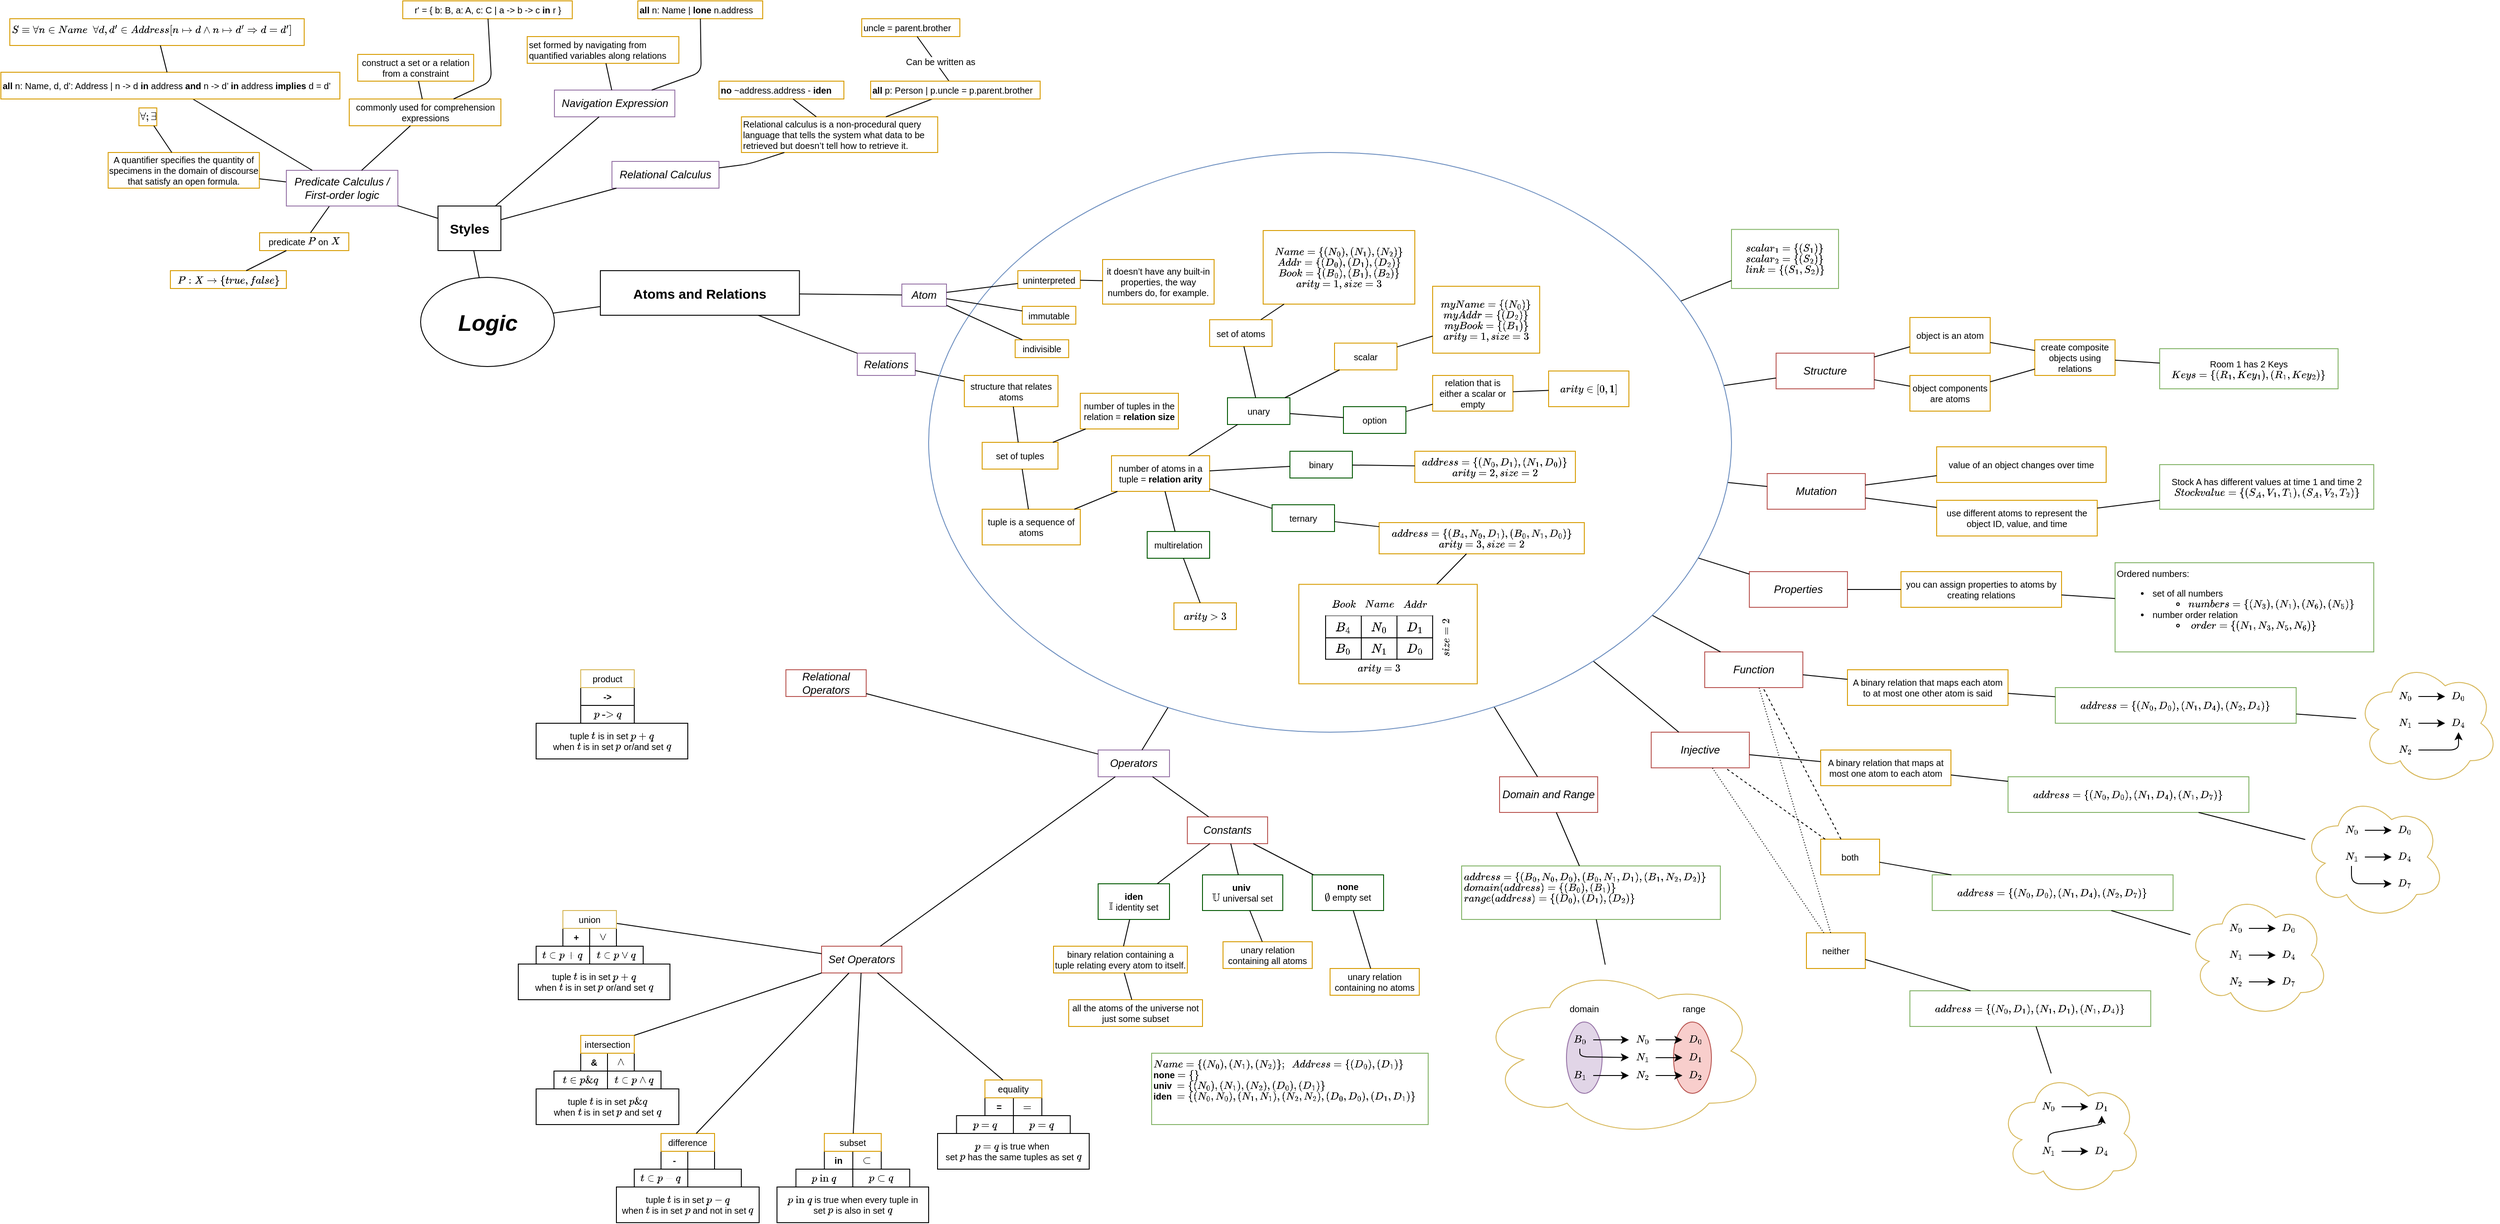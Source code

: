 <mxfile version="13.3.1" type="device"><diagram id="0vLuxCjQ1Akf84oOz1wH" name="Page-1"><mxGraphModel dx="1252" dy="465" grid="1" gridSize="10" guides="0" tooltips="1" connect="1" arrows="1" fold="1" page="1" pageScale="1" pageWidth="827" pageHeight="1169" math="1" shadow="0"><root><mxCell id="0"/><mxCell id="1" parent="0"/><mxCell id="qR6O3jTUyAFvNzHw2YzJ-1" value="&lt;b&gt;Styles&lt;/b&gt;" style="rounded=0;whiteSpace=wrap;html=1;fontSize=15;verticalAlign=middle;fontStyle=0" parent="1" vertex="1"><mxGeometry x="120" y="360" width="70.5" height="50" as="geometry"/></mxCell><mxCell id="qR6O3jTUyAFvNzHw2YzJ-21" value="Logic" style="ellipse;whiteSpace=wrap;html=1;labelBackgroundColor=#ffffff;fontSize=25;align=center;fontStyle=3" parent="1" vertex="1"><mxGeometry x="100.5" y="440" width="150" height="100" as="geometry"/></mxCell><mxCell id="qR6O3jTUyAFvNzHw2YzJ-22" value="" style="endArrow=none;html=1;fontSize=19;" parent="1" source="qR6O3jTUyAFvNzHw2YzJ-21" target="qR6O3jTUyAFvNzHw2YzJ-1" edge="1"><mxGeometry width="50" height="50" relative="1" as="geometry"><mxPoint x="70" y="470" as="sourcePoint"/><mxPoint x="120" y="420" as="targetPoint"/></mxGeometry></mxCell><mxCell id="bArMkc4me4i6gQiELqKh-1" value="predicate \(P\) on \(X\)" style="text;html=1;strokeColor=#d79b00;fillColor=none;align=center;verticalAlign=middle;whiteSpace=wrap;rounded=0;labelBackgroundColor=none;fontSize=10;" parent="1" vertex="1"><mxGeometry x="-80" y="390" width="100" height="20" as="geometry"/></mxCell><mxCell id="bArMkc4me4i6gQiELqKh-2" value="" style="endArrow=none;html=1;" parent="1" source="bArMkc4me4i6gQiELqKh-12" target="bArMkc4me4i6gQiELqKh-1" edge="1"><mxGeometry width="50" height="50" relative="1" as="geometry"><mxPoint x="90" y="300" as="sourcePoint"/><mxPoint x="290" y="190" as="targetPoint"/></mxGeometry></mxCell><mxCell id="bArMkc4me4i6gQiELqKh-3" value="\(&amp;nbsp;P: X \rightarrow \{true, false\} \)" style="text;html=1;strokeColor=#d79b00;fillColor=none;align=center;verticalAlign=middle;whiteSpace=wrap;rounded=0;labelBackgroundColor=none;fontSize=10;" parent="1" vertex="1"><mxGeometry x="-180" y="432.5" width="130" height="20" as="geometry"/></mxCell><mxCell id="bArMkc4me4i6gQiELqKh-4" value="" style="endArrow=none;html=1;" parent="1" source="bArMkc4me4i6gQiELqKh-1" target="bArMkc4me4i6gQiELqKh-3" edge="1"><mxGeometry width="50" height="50" relative="1" as="geometry"><mxPoint x="305" y="320" as="sourcePoint"/><mxPoint x="305" y="250" as="targetPoint"/></mxGeometry></mxCell><mxCell id="bArMkc4me4i6gQiELqKh-5" value="A quantifier specifies the quantity of specimens in the domain of discourse that satisfy an open formula." style="text;html=1;strokeColor=#d79b00;fillColor=none;align=center;verticalAlign=middle;whiteSpace=wrap;rounded=0;labelBackgroundColor=none;fontSize=10;" parent="1" vertex="1"><mxGeometry x="-249.75" y="300" width="169.5" height="40" as="geometry"/></mxCell><mxCell id="bArMkc4me4i6gQiELqKh-6" value="" style="endArrow=none;html=1;" parent="1" source="bArMkc4me4i6gQiELqKh-12" target="bArMkc4me4i6gQiELqKh-5" edge="1"><mxGeometry width="50" height="50" relative="1" as="geometry"><mxPoint x="320" y="310" as="sourcePoint"/><mxPoint x="264.286" y="260" as="targetPoint"/></mxGeometry></mxCell><mxCell id="bArMkc4me4i6gQiELqKh-7" value="\(\forall;\exists&lt;br&gt;\)" style="text;html=1;strokeColor=#d79b00;fillColor=none;align=center;verticalAlign=middle;whiteSpace=wrap;rounded=0;labelBackgroundColor=none;fontSize=10;" parent="1" vertex="1"><mxGeometry x="-215.25" y="250" width="20" height="20" as="geometry"/></mxCell><mxCell id="bArMkc4me4i6gQiELqKh-9" value="" style="endArrow=none;html=1;" parent="1" source="bArMkc4me4i6gQiELqKh-5" target="bArMkc4me4i6gQiELqKh-7" edge="1"><mxGeometry width="50" height="50" relative="1" as="geometry"><mxPoint x="361.583" y="320" as="sourcePoint"/><mxPoint x="442.417" y="270" as="targetPoint"/></mxGeometry></mxCell><mxCell id="bArMkc4me4i6gQiELqKh-12" value="Predicate Calculus / &lt;br&gt;First-order logic" style="text;html=1;strokeColor=#9673a6;fillColor=none;align=center;verticalAlign=middle;whiteSpace=wrap;rounded=0;fontSize=12;fontStyle=2;labelBackgroundColor=none;" parent="1" vertex="1"><mxGeometry x="-50" y="320" width="125" height="40" as="geometry"/></mxCell><mxCell id="bArMkc4me4i6gQiELqKh-14" value="" style="endArrow=none;html=1;" parent="1" source="bArMkc4me4i6gQiELqKh-12" target="bArMkc4me4i6gQiELqKh-15" edge="1"><mxGeometry width="50" height="50" relative="1" as="geometry"><mxPoint x="155.5" y="400" as="sourcePoint"/><mxPoint x="71.5" y="320" as="targetPoint"/><Array as="points"/></mxGeometry></mxCell><mxCell id="bArMkc4me4i6gQiELqKh-15" value="&lt;div style=&quot;font-size: 10px&quot;&gt;&lt;b style=&quot;font-size: 10px&quot;&gt;all&lt;/b&gt; n: Name, d, d’: Address |&amp;nbsp;&lt;span&gt;n -&amp;gt; d &lt;/span&gt;&lt;b&gt;in&lt;/b&gt;&lt;span&gt; address &lt;/span&gt;&lt;b&gt;and&lt;/b&gt;&lt;span&gt; n -&amp;gt; d’ &lt;/span&gt;&lt;b&gt;in&lt;/b&gt;&lt;span&gt; address &lt;/span&gt;&lt;b&gt;implies&lt;/b&gt;&lt;span&gt; d = d’&lt;/span&gt;&lt;/div&gt;" style="text;html=1;strokeColor=#d79b00;fillColor=none;align=left;verticalAlign=middle;whiteSpace=wrap;rounded=0;fontSize=10;" parent="1" vertex="1"><mxGeometry x="-370" y="210" width="380" height="30" as="geometry"/></mxCell><mxCell id="bArMkc4me4i6gQiELqKh-16" value="" style="endArrow=none;html=1;" parent="1" source="qR6O3jTUyAFvNzHw2YzJ-1" target="bArMkc4me4i6gQiELqKh-12" edge="1"><mxGeometry width="50" height="50" relative="1" as="geometry"><mxPoint x="280.5" y="345.557" as="sourcePoint"/><mxPoint x="453.741" y="250" as="targetPoint"/></mxGeometry></mxCell><mxCell id="bArMkc4me4i6gQiELqKh-17" value="\( S&amp;nbsp;\equiv \forall n \in Name \ \&amp;nbsp;\forall d, d' \in Address [n&amp;nbsp;\mapsto d \land n&amp;nbsp;\mapsto d' \Rightarrow d = d' ]\)&amp;nbsp;" style="text;html=1;strokeColor=#d79b00;fillColor=none;align=left;verticalAlign=top;whiteSpace=wrap;rounded=0;fontSize=10;" parent="1" vertex="1"><mxGeometry x="-360" y="150" width="330" height="30" as="geometry"/></mxCell><mxCell id="bArMkc4me4i6gQiELqKh-18" value="" style="endArrow=none;html=1;" parent="1" source="bArMkc4me4i6gQiELqKh-15" target="bArMkc4me4i6gQiELqKh-17" edge="1"><mxGeometry width="50" height="50" relative="1" as="geometry"><mxPoint x="280.5" y="345.557" as="sourcePoint"/><mxPoint x="453.741" y="250" as="targetPoint"/></mxGeometry></mxCell><mxCell id="bArMkc4me4i6gQiELqKh-19" value="Navigation Expression" style="text;html=1;strokeColor=#9673a6;fillColor=none;align=center;verticalAlign=middle;whiteSpace=wrap;rounded=0;fontSize=12;fontStyle=2" parent="1" vertex="1"><mxGeometry x="250.5" y="230" width="135" height="30" as="geometry"/></mxCell><mxCell id="bArMkc4me4i6gQiELqKh-20" value="" style="endArrow=none;html=1;" parent="1" source="qR6O3jTUyAFvNzHw2YzJ-1" target="bArMkc4me4i6gQiELqKh-19" edge="1"><mxGeometry width="50" height="50" relative="1" as="geometry"><mxPoint x="413.265" y="350.0" as="sourcePoint"/><mxPoint x="648.741" y="270" as="targetPoint"/></mxGeometry></mxCell><mxCell id="bArMkc4me4i6gQiELqKh-21" value="&lt;div&gt;set formed by navigating from quantified variables along relations&lt;/div&gt;" style="text;html=1;strokeColor=#d79b00;fillColor=none;align=left;verticalAlign=middle;whiteSpace=wrap;rounded=0;labelBackgroundColor=none;fontSize=10;" parent="1" vertex="1"><mxGeometry x="220" y="170" width="170" height="30" as="geometry"/></mxCell><mxCell id="bArMkc4me4i6gQiELqKh-22" value="" style="endArrow=none;html=1;" parent="1" source="bArMkc4me4i6gQiELqKh-19" target="bArMkc4me4i6gQiELqKh-21" edge="1"><mxGeometry width="50" height="50" relative="1" as="geometry"><mxPoint x="280.5" y="356.814" as="sourcePoint"/><mxPoint x="352.906" y="340.0" as="targetPoint"/></mxGeometry></mxCell><mxCell id="bArMkc4me4i6gQiELqKh-23" value="&lt;div&gt;&lt;b&gt;all&lt;/b&gt; n: Name | &lt;b&gt;lone&lt;/b&gt; n.address&lt;/div&gt;" style="text;html=1;strokeColor=#d79b00;fillColor=none;align=left;verticalAlign=middle;whiteSpace=wrap;rounded=0;labelBackgroundColor=none;fontSize=10;" parent="1" vertex="1"><mxGeometry x="344" y="130" width="140" height="20" as="geometry"/></mxCell><mxCell id="bArMkc4me4i6gQiELqKh-24" value="" style="endArrow=none;html=1;" parent="1" source="bArMkc4me4i6gQiELqKh-19" target="bArMkc4me4i6gQiELqKh-23" edge="1"><mxGeometry width="50" height="50" relative="1" as="geometry"><mxPoint x="440.125" y="310.0" as="sourcePoint"/><mxPoint x="485.375" y="280" as="targetPoint"/><Array as="points"><mxPoint x="415" y="210"/></Array></mxGeometry></mxCell><mxCell id="bArMkc4me4i6gQiELqKh-25" value="Relational Calculus" style="text;html=1;strokeColor=#9673a6;fillColor=none;align=center;verticalAlign=middle;whiteSpace=wrap;rounded=0;fontSize=12;fontStyle=2" parent="1" vertex="1"><mxGeometry x="315" y="310" width="120" height="30" as="geometry"/></mxCell><mxCell id="bArMkc4me4i6gQiELqKh-26" value="" style="endArrow=none;html=1;" parent="1" source="qR6O3jTUyAFvNzHw2YzJ-1" target="bArMkc4me4i6gQiELqKh-25" edge="1"><mxGeometry width="50" height="50" relative="1" as="geometry"><mxPoint x="280.5" y="356.814" as="sourcePoint"/><mxPoint x="352.906" y="340.0" as="targetPoint"/></mxGeometry></mxCell><mxCell id="bArMkc4me4i6gQiELqKh-27" value="&lt;div&gt;Relational calculus is a non-procedural query language that tells the system what data to be retrieved but doesn’t tell how to retrieve it.&lt;/div&gt;" style="text;html=1;strokeColor=#d79b00;fillColor=none;align=left;verticalAlign=middle;whiteSpace=wrap;rounded=0;labelBackgroundColor=none;fontSize=10;" parent="1" vertex="1"><mxGeometry x="460.16" y="260" width="220" height="40" as="geometry"/></mxCell><mxCell id="bArMkc4me4i6gQiELqKh-28" value="" style="endArrow=none;html=1;" parent="1" source="bArMkc4me4i6gQiELqKh-25" target="bArMkc4me4i6gQiELqKh-27" edge="1"><mxGeometry width="50" height="50" relative="1" as="geometry"><mxPoint x="280.5" y="345.816" as="sourcePoint"/><mxPoint x="327.938" y="320.0" as="targetPoint"/><Array as="points"><mxPoint x="468" y="313"/></Array></mxGeometry></mxCell><mxCell id="bArMkc4me4i6gQiELqKh-29" value="&lt;b&gt;no&lt;/b&gt; ~address.address - &lt;b&gt;iden&lt;/b&gt;" style="text;html=1;strokeColor=#d79b00;fillColor=none;align=left;verticalAlign=middle;whiteSpace=wrap;rounded=0;labelBackgroundColor=none;fontSize=10;" parent="1" vertex="1"><mxGeometry x="435" y="220" width="140" height="20" as="geometry"/></mxCell><mxCell id="bArMkc4me4i6gQiELqKh-30" value="" style="endArrow=none;html=1;" parent="1" source="bArMkc4me4i6gQiELqKh-27" target="bArMkc4me4i6gQiELqKh-29" edge="1"><mxGeometry width="50" height="50" relative="1" as="geometry"><mxPoint x="470" y="365.87" as="sourcePoint"/><mxPoint x="530" y="356.739" as="targetPoint"/></mxGeometry></mxCell><mxCell id="bArMkc4me4i6gQiELqKh-31" value="commonly used for comprehension expressions" style="text;html=1;strokeColor=#d79b00;fillColor=none;align=center;verticalAlign=middle;whiteSpace=wrap;rounded=0;fontSize=10;fontStyle=0;labelBackgroundColor=none;" parent="1" vertex="1"><mxGeometry x="20.5" y="240" width="170" height="30" as="geometry"/></mxCell><mxCell id="bArMkc4me4i6gQiELqKh-32" value="" style="endArrow=none;html=1;" parent="1" source="bArMkc4me4i6gQiELqKh-12" target="bArMkc4me4i6gQiELqKh-31" edge="1"><mxGeometry width="50" height="50" relative="1" as="geometry"><mxPoint x="210" y="353.485" as="sourcePoint"/><mxPoint x="168.722" y="340.0" as="targetPoint"/></mxGeometry></mxCell><mxCell id="bArMkc4me4i6gQiELqKh-33" value="construct a set or a relation from a constraint" style="text;html=1;strokeColor=#d79b00;fillColor=none;align=center;verticalAlign=middle;whiteSpace=wrap;rounded=0;labelBackgroundColor=none;fontSize=10;" parent="1" vertex="1"><mxGeometry x="30" y="190" width="130" height="30" as="geometry"/></mxCell><mxCell id="bArMkc4me4i6gQiELqKh-34" value="" style="endArrow=none;html=1;" parent="1" source="bArMkc4me4i6gQiELqKh-31" target="bArMkc4me4i6gQiELqKh-33" edge="1"><mxGeometry width="50" height="50" relative="1" as="geometry"><mxPoint x="52.5" y="300.0" as="sourcePoint"/><mxPoint x="-2.5" y="280" as="targetPoint"/></mxGeometry></mxCell><mxCell id="bArMkc4me4i6gQiELqKh-35" value="r' = { b: B, a: A, c: C | a -&amp;gt; b -&amp;gt; c &lt;b&gt;in&lt;/b&gt; r }" style="text;html=1;strokeColor=#d79b00;fillColor=none;align=center;verticalAlign=middle;whiteSpace=wrap;rounded=0;labelBackgroundColor=none;fontSize=10;" parent="1" vertex="1"><mxGeometry x="80.5" y="130" width="190" height="20" as="geometry"/></mxCell><mxCell id="bArMkc4me4i6gQiELqKh-36" value="" style="endArrow=none;html=1;" parent="1" source="bArMkc4me4i6gQiELqKh-31" target="bArMkc4me4i6gQiELqKh-35" edge="1"><mxGeometry width="50" height="50" relative="1" as="geometry"><mxPoint x="-45.385" y="380.0" as="sourcePoint"/><mxPoint x="-98.462" y="350.0" as="targetPoint"/><Array as="points"><mxPoint x="180" y="220"/></Array></mxGeometry></mxCell><mxCell id="bArMkc4me4i6gQiELqKh-38" value="" style="endArrow=none;html=1;" parent="1" source="bArMkc4me4i6gQiELqKh-37" target="bArMkc4me4i6gQiELqKh-27" edge="1"><mxGeometry width="50" height="50" relative="1" as="geometry"><mxPoint x="625" y="320.0" as="sourcePoint"/><mxPoint x="622.5" y="310.0" as="targetPoint"/></mxGeometry></mxCell><mxCell id="bArMkc4me4i6gQiELqKh-39" value="uncle = parent.brother" style="text;html=1;strokeColor=#d79b00;fillColor=none;align=left;verticalAlign=middle;whiteSpace=wrap;rounded=0;labelBackgroundColor=none;fontSize=10;" parent="1" vertex="1"><mxGeometry x="595" y="150" width="110" height="20" as="geometry"/></mxCell><mxCell id="bArMkc4me4i6gQiELqKh-40" value="" style="endArrow=none;html=1;" parent="1" source="bArMkc4me4i6gQiELqKh-39" target="bArMkc4me4i6gQiELqKh-37" edge="1"><mxGeometry width="50" height="50" relative="1" as="geometry"><mxPoint x="788.571" y="280" as="sourcePoint"/><mxPoint x="682.857" y="320.0" as="targetPoint"/></mxGeometry></mxCell><mxCell id="bArMkc4me4i6gQiELqKh-41" value="Can be written as" style="edgeLabel;html=1;align=center;verticalAlign=middle;resizable=0;points=[];fontSize=10;" parent="bArMkc4me4i6gQiELqKh-40" vertex="1" connectable="0"><mxGeometry x="0.412" y="1" relative="1" as="geometry"><mxPoint y="-7.56" as="offset"/></mxGeometry></mxCell><mxCell id="bArMkc4me4i6gQiELqKh-42" value="&lt;b&gt;Atoms and Relations&lt;/b&gt;" style="rounded=0;whiteSpace=wrap;html=1;fontSize=15;verticalAlign=middle;fontStyle=0" parent="1" vertex="1"><mxGeometry x="302" y="432.5" width="223.16" height="50" as="geometry"/></mxCell><mxCell id="bArMkc4me4i6gQiELqKh-43" value="" style="endArrow=none;html=1;fontSize=19;" parent="1" source="qR6O3jTUyAFvNzHw2YzJ-21" target="bArMkc4me4i6gQiELqKh-42" edge="1"><mxGeometry width="50" height="50" relative="1" as="geometry"><mxPoint x="300.001" y="584.659" as="sourcePoint"/><mxPoint x="246.84" y="571" as="targetPoint"/></mxGeometry></mxCell><mxCell id="bArMkc4me4i6gQiELqKh-44" value="Atom" style="text;html=1;strokeColor=#9673a6;fillColor=none;align=center;verticalAlign=middle;whiteSpace=wrap;rounded=0;fontSize=12;fontStyle=2" parent="1" vertex="1"><mxGeometry x="640" y="447.5" width="50" height="25" as="geometry"/></mxCell><mxCell id="bArMkc4me4i6gQiELqKh-45" value="" style="endArrow=none;html=1;fontSize=19;" parent="1" source="bArMkc4me4i6gQiELqKh-42" target="bArMkc4me4i6gQiELqKh-44" edge="1"><mxGeometry width="50" height="50" relative="1" as="geometry"><mxPoint x="224.658" y="508.533" as="sourcePoint"/><mxPoint x="305.511" y="530" as="targetPoint"/></mxGeometry></mxCell><mxCell id="bArMkc4me4i6gQiELqKh-37" value="&lt;b&gt;all&lt;/b&gt; p: Person | p.uncle = p.parent.brother" style="text;html=1;strokeColor=#d79b00;fillColor=none;align=left;verticalAlign=middle;whiteSpace=wrap;rounded=0;labelBackgroundColor=none;fontSize=10;" parent="1" vertex="1"><mxGeometry x="605" y="220" width="190" height="20" as="geometry"/></mxCell><mxCell id="fP5oWUrOQxUP_93_5typ-4" value="Relations" style="text;html=1;strokeColor=#9673a6;fillColor=none;align=center;verticalAlign=middle;whiteSpace=wrap;rounded=0;fontSize=12;fontStyle=2" parent="1" vertex="1"><mxGeometry x="590" y="525" width="65" height="25" as="geometry"/></mxCell><mxCell id="fP5oWUrOQxUP_93_5typ-5" value="" style="endArrow=none;html=1;fontSize=19;" parent="1" source="bArMkc4me4i6gQiELqKh-42" target="fP5oWUrOQxUP_93_5typ-4" edge="1"><mxGeometry width="50" height="50" relative="1" as="geometry"><mxPoint x="535.16" y="481.349" as="sourcePoint"/><mxPoint x="600" y="489.397" as="targetPoint"/><Array as="points"/></mxGeometry></mxCell><mxCell id="fP5oWUrOQxUP_93_5typ-9" value="" style="endArrow=none;html=1;fontSize=19;" parent="1" source="fP5oWUrOQxUP_93_5typ-4" target="fP5oWUrOQxUP_93_5typ-6" edge="1"><mxGeometry width="50" height="50" relative="1" as="geometry"><mxPoint x="635" y="437.368" as="sourcePoint"/><mxPoint x="679.667" y="455" as="targetPoint"/></mxGeometry></mxCell><mxCell id="BePKmBuZ2mBwWbw1Tz8O-8" value="\(scalar_1 = \{ (S_1) \}\)&lt;br style=&quot;font-size: 10px;&quot;&gt;\(scalar_2 = \{ (S_2) \}\)&lt;br style=&quot;font-size: 10px;&quot;&gt;\(link = \{(S_1, S_2)\} \)" style="text;html=1;strokeColor=#82b366;fillColor=none;align=center;verticalAlign=middle;whiteSpace=wrap;rounded=0;labelBackgroundColor=none;fontSize=10;" parent="1" vertex="1"><mxGeometry x="1570" y="386.25" width="120" height="66.25" as="geometry"/></mxCell><mxCell id="BePKmBuZ2mBwWbw1Tz8O-11" value="" style="endArrow=none;html=1;fontSize=19;" parent="1" source="BePKmBuZ2mBwWbw1Tz8O-8" target="BePKmBuZ2mBwWbw1Tz8O-9" edge="1"><mxGeometry width="50" height="50" relative="1" as="geometry"><mxPoint x="1335" y="578.269" as="sourcePoint"/><mxPoint x="1375" y="576.731" as="targetPoint"/></mxGeometry></mxCell><mxCell id="BePKmBuZ2mBwWbw1Tz8O-12" value="Structure" style="text;html=1;strokeColor=#b85450;fillColor=none;align=center;verticalAlign=middle;whiteSpace=wrap;rounded=0;labelBackgroundColor=none;fontSize=12;fontStyle=2" parent="1" vertex="1"><mxGeometry x="1620" y="525" width="110" height="40" as="geometry"/></mxCell><mxCell id="BePKmBuZ2mBwWbw1Tz8O-13" value="" style="endArrow=none;html=1;fontSize=19;" parent="1" source="BePKmBuZ2mBwWbw1Tz8O-12" target="BePKmBuZ2mBwWbw1Tz8O-9" edge="1"><mxGeometry width="50" height="50" relative="1" as="geometry"><mxPoint x="1519.779" y="456.25" as="sourcePoint"/><mxPoint x="1472.713" y="482.061" as="targetPoint"/></mxGeometry></mxCell><mxCell id="BePKmBuZ2mBwWbw1Tz8O-14" value="object is an atom" style="text;html=1;strokeColor=#d79b00;fillColor=none;align=center;verticalAlign=middle;whiteSpace=wrap;rounded=0;labelBackgroundColor=none;fontSize=10;" parent="1" vertex="1"><mxGeometry x="1770" y="485" width="90" height="40" as="geometry"/></mxCell><mxCell id="BePKmBuZ2mBwWbw1Tz8O-15" value="object components are atoms" style="text;html=1;strokeColor=#d79b00;fillColor=none;align=center;verticalAlign=middle;whiteSpace=wrap;rounded=0;labelBackgroundColor=none;fontSize=10;" parent="1" vertex="1"><mxGeometry x="1770" y="550" width="90" height="40" as="geometry"/></mxCell><mxCell id="BePKmBuZ2mBwWbw1Tz8O-16" value="" style="endArrow=none;html=1;fontSize=19;" parent="1" source="BePKmBuZ2mBwWbw1Tz8O-14" target="BePKmBuZ2mBwWbw1Tz8O-12" edge="1"><mxGeometry width="50" height="50" relative="1" as="geometry"><mxPoint x="1630" y="566.434" as="sourcePoint"/><mxPoint x="1558.44" y="581.312" as="targetPoint"/></mxGeometry></mxCell><mxCell id="BePKmBuZ2mBwWbw1Tz8O-17" value="" style="endArrow=none;html=1;fontSize=19;" parent="1" source="BePKmBuZ2mBwWbw1Tz8O-15" target="BePKmBuZ2mBwWbw1Tz8O-12" edge="1"><mxGeometry width="50" height="50" relative="1" as="geometry"><mxPoint x="1770" y="538.654" as="sourcePoint"/><mxPoint x="1740" y="544.423" as="targetPoint"/></mxGeometry></mxCell><mxCell id="BePKmBuZ2mBwWbw1Tz8O-18" value="create composite objects using relations" style="text;html=1;strokeColor=#d79b00;fillColor=none;align=center;verticalAlign=middle;whiteSpace=wrap;rounded=0;labelBackgroundColor=none;fontSize=10;" parent="1" vertex="1"><mxGeometry x="1910" y="510" width="90" height="40" as="geometry"/></mxCell><mxCell id="BePKmBuZ2mBwWbw1Tz8O-19" value="" style="endArrow=none;html=1;fontSize=19;" parent="1" source="BePKmBuZ2mBwWbw1Tz8O-18" target="BePKmBuZ2mBwWbw1Tz8O-14" edge="1"><mxGeometry width="50" height="50" relative="1" as="geometry"><mxPoint x="1780" y="527.857" as="sourcePoint"/><mxPoint x="1740" y="539.286" as="targetPoint"/></mxGeometry></mxCell><mxCell id="BePKmBuZ2mBwWbw1Tz8O-20" value="" style="endArrow=none;html=1;fontSize=19;" parent="1" source="BePKmBuZ2mBwWbw1Tz8O-18" target="BePKmBuZ2mBwWbw1Tz8O-15" edge="1"><mxGeometry width="50" height="50" relative="1" as="geometry"><mxPoint x="1920" y="531.964" as="sourcePoint"/><mxPoint x="1870" y="523.036" as="targetPoint"/></mxGeometry></mxCell><mxCell id="BePKmBuZ2mBwWbw1Tz8O-21" value="Mutation" style="text;html=1;strokeColor=#b85450;fillColor=none;align=center;verticalAlign=middle;whiteSpace=wrap;rounded=0;labelBackgroundColor=none;fontSize=12;fontStyle=2" parent="1" vertex="1"><mxGeometry x="1610" y="660" width="110" height="40" as="geometry"/></mxCell><mxCell id="BePKmBuZ2mBwWbw1Tz8O-22" value="" style="endArrow=none;html=1;fontSize=19;" parent="1" source="BePKmBuZ2mBwWbw1Tz8O-21" target="BePKmBuZ2mBwWbw1Tz8O-9" edge="1"><mxGeometry width="50" height="50" relative="1" as="geometry"><mxPoint x="1630" y="566.396" as="sourcePoint"/><mxPoint x="1558.4" y="581.232" as="targetPoint"/></mxGeometry></mxCell><mxCell id="BePKmBuZ2mBwWbw1Tz8O-23" value="value of an object changes over time" style="text;html=1;strokeColor=#d79b00;fillColor=none;align=center;verticalAlign=middle;whiteSpace=wrap;rounded=0;labelBackgroundColor=none;fontSize=10;" parent="1" vertex="1"><mxGeometry x="1800" y="630" width="190" height="40" as="geometry"/></mxCell><mxCell id="BePKmBuZ2mBwWbw1Tz8O-24" value="&lt;div&gt;use different atoms to represent the object ID, value, and time&lt;/div&gt;" style="text;html=1;strokeColor=#d79b00;fillColor=none;align=center;verticalAlign=middle;whiteSpace=wrap;rounded=0;labelBackgroundColor=none;fontSize=10;" parent="1" vertex="1"><mxGeometry x="1800" y="690" width="180" height="40" as="geometry"/></mxCell><mxCell id="BePKmBuZ2mBwWbw1Tz8O-25" value="" style="endArrow=none;html=1;fontSize=19;" parent="1" source="BePKmBuZ2mBwWbw1Tz8O-23" target="BePKmBuZ2mBwWbw1Tz8O-21" edge="1"><mxGeometry width="50" height="50" relative="1" as="geometry"><mxPoint x="1780" y="571.964" as="sourcePoint"/><mxPoint x="1740" y="564.821" as="targetPoint"/></mxGeometry></mxCell><mxCell id="BePKmBuZ2mBwWbw1Tz8O-26" value="" style="endArrow=none;html=1;fontSize=19;" parent="1" source="BePKmBuZ2mBwWbw1Tz8O-24" target="BePKmBuZ2mBwWbw1Tz8O-21" edge="1"><mxGeometry width="50" height="50" relative="1" as="geometry"><mxPoint x="1800" y="675.294" as="sourcePoint"/><mxPoint x="1730" y="683.529" as="targetPoint"/></mxGeometry></mxCell><mxCell id="BePKmBuZ2mBwWbw1Tz8O-27" value="Room 1 has 2 Keys&lt;br style=&quot;font-size: 10px;&quot;&gt;&lt;span style=&quot;font-size: 10px;&quot;&gt;\( Keys = \{ (R_1, Key_1), (R_1, Key_2) \} \)&lt;/span&gt;" style="rounded=0;whiteSpace=wrap;html=1;fillColor=none;fontSize=10;verticalAlign=middle;align=center;strokeColor=#82b366;" parent="1" vertex="1"><mxGeometry x="2050" y="520" width="200" height="45" as="geometry"/></mxCell><mxCell id="BePKmBuZ2mBwWbw1Tz8O-29" value="" style="endArrow=none;html=1;fontSize=19;" parent="1" source="BePKmBuZ2mBwWbw1Tz8O-27" target="BePKmBuZ2mBwWbw1Tz8O-18" edge="1"><mxGeometry width="50" height="50" relative="1" as="geometry"><mxPoint x="1920" y="531.964" as="sourcePoint"/><mxPoint x="1870" y="523.036" as="targetPoint"/></mxGeometry></mxCell><mxCell id="BePKmBuZ2mBwWbw1Tz8O-30" value="Stock A has different values at time 1 and time 2&lt;br style=&quot;font-size: 10px;&quot;&gt;\( Stock value = \{(S_A, V_1, T_1), (S_A, V_2, T_2)&lt;br style=&quot;font-size: 10px;&quot;&gt;\}\)" style="rounded=0;whiteSpace=wrap;html=1;fillColor=none;fontSize=10;verticalAlign=middle;align=center;strokeColor=#82b366;" parent="1" vertex="1"><mxGeometry x="2050" y="650" width="240" height="50" as="geometry"/></mxCell><mxCell id="BePKmBuZ2mBwWbw1Tz8O-31" value="" style="endArrow=none;html=1;fontSize=19;" parent="1" source="BePKmBuZ2mBwWbw1Tz8O-30" target="BePKmBuZ2mBwWbw1Tz8O-24" edge="1"><mxGeometry width="50" height="50" relative="1" as="geometry"><mxPoint x="2015.556" y="475" as="sourcePoint"/><mxPoint x="1980.556" y="520" as="targetPoint"/></mxGeometry></mxCell><mxCell id="BePKmBuZ2mBwWbw1Tz8O-32" value="Properties" style="text;html=1;strokeColor=#b85450;fillColor=none;align=center;verticalAlign=middle;whiteSpace=wrap;rounded=0;labelBackgroundColor=none;fontSize=12;fontStyle=2" parent="1" vertex="1"><mxGeometry x="1590" y="770" width="110" height="40" as="geometry"/></mxCell><mxCell id="BePKmBuZ2mBwWbw1Tz8O-33" value="" style="endArrow=none;html=1;fontSize=19;" parent="1" source="BePKmBuZ2mBwWbw1Tz8O-32" target="BePKmBuZ2mBwWbw1Tz8O-9" edge="1"><mxGeometry width="50" height="50" relative="1" as="geometry"><mxPoint x="1620" y="687.982" as="sourcePoint"/><mxPoint x="1579.272" y="686.487" as="targetPoint"/></mxGeometry></mxCell><mxCell id="BePKmBuZ2mBwWbw1Tz8O-34" value="&lt;div&gt;you can assign properties to atoms by creating relations&lt;/div&gt;" style="text;html=1;strokeColor=#d79b00;fillColor=none;align=center;verticalAlign=middle;whiteSpace=wrap;rounded=0;labelBackgroundColor=none;fontSize=10;" parent="1" vertex="1"><mxGeometry x="1760" y="770" width="180" height="40" as="geometry"/></mxCell><mxCell id="BePKmBuZ2mBwWbw1Tz8O-35" value="" style="endArrow=none;html=1;fontSize=19;" parent="1" source="BePKmBuZ2mBwWbw1Tz8O-34" target="BePKmBuZ2mBwWbw1Tz8O-32" edge="1"><mxGeometry width="50" height="50" relative="1" as="geometry"><mxPoint x="1810" y="708" as="sourcePoint"/><mxPoint x="1730" y="697.333" as="targetPoint"/></mxGeometry></mxCell><mxCell id="BePKmBuZ2mBwWbw1Tz8O-36" value="Ordered numbers:&lt;br style=&quot;font-size: 10px;&quot;&gt;&lt;ul style=&quot;font-size: 10px;&quot;&gt;&lt;li style=&quot;font-size: 10px;&quot;&gt;set of all numbers&amp;nbsp;&lt;/li&gt;&lt;ul style=&quot;font-size: 10px;&quot;&gt;&lt;li style=&quot;font-size: 10px;&quot;&gt;\( numbers = \{ (N_3), (N_1), (N_6), (N_5) \} \)&lt;/li&gt;&lt;/ul&gt;&lt;li style=&quot;font-size: 10px;&quot;&gt;number order relation&lt;/li&gt;&lt;ul style=&quot;font-size: 10px;&quot;&gt;&lt;li style=&quot;font-size: 10px;&quot;&gt;&amp;nbsp;\( order = \{ (N_1, N_3, N_5, N_6)&amp;nbsp;\} \)&lt;/li&gt;&lt;/ul&gt;&lt;/ul&gt;" style="rounded=0;whiteSpace=wrap;html=1;fillColor=none;fontSize=10;verticalAlign=top;align=left;strokeColor=#82b366;" parent="1" vertex="1"><mxGeometry x="2000" y="760" width="290" height="100" as="geometry"/></mxCell><mxCell id="BePKmBuZ2mBwWbw1Tz8O-37" value="" style="endArrow=none;html=1;fontSize=19;" parent="1" source="BePKmBuZ2mBwWbw1Tz8O-36" target="BePKmBuZ2mBwWbw1Tz8O-34" edge="1"><mxGeometry width="50" height="50" relative="1" as="geometry"><mxPoint x="2060" y="701.639" as="sourcePoint"/><mxPoint x="1990" y="709.672" as="targetPoint"/></mxGeometry></mxCell><mxCell id="BePKmBuZ2mBwWbw1Tz8O-39" value="Function" style="text;html=1;strokeColor=#b85450;fillColor=none;align=center;verticalAlign=middle;whiteSpace=wrap;rounded=0;labelBackgroundColor=none;fontSize=12;fontStyle=2" parent="1" vertex="1"><mxGeometry x="1540" y="860" width="110" height="40" as="geometry"/></mxCell><mxCell id="BePKmBuZ2mBwWbw1Tz8O-40" value="&lt;div&gt;A binary relation that maps each atom to at most one other atom is said&lt;/div&gt;" style="text;html=1;strokeColor=#d79b00;fillColor=none;align=center;verticalAlign=middle;whiteSpace=wrap;rounded=0;labelBackgroundColor=none;fontSize=10;" parent="1" vertex="1"><mxGeometry x="1700" y="880" width="180" height="40" as="geometry"/></mxCell><mxCell id="BePKmBuZ2mBwWbw1Tz8O-41" value="" style="endArrow=none;html=1;fontSize=19;" parent="1" source="BePKmBuZ2mBwWbw1Tz8O-40" target="BePKmBuZ2mBwWbw1Tz8O-39" edge="1"><mxGeometry width="50" height="50" relative="1" as="geometry"><mxPoint x="1770" y="800" as="sourcePoint"/><mxPoint x="1710" y="800" as="targetPoint"/></mxGeometry></mxCell><mxCell id="BePKmBuZ2mBwWbw1Tz8O-42" value="" style="endArrow=none;html=1;fontSize=19;" parent="1" source="BePKmBuZ2mBwWbw1Tz8O-39" target="BePKmBuZ2mBwWbw1Tz8O-9" edge="1"><mxGeometry width="50" height="50" relative="1" as="geometry"><mxPoint x="1600" y="786.381" as="sourcePoint"/><mxPoint x="1550.059" y="774.015" as="targetPoint"/></mxGeometry></mxCell><mxCell id="BePKmBuZ2mBwWbw1Tz8O-43" value="\(address = \{ (N_0, D_0), (N_1, D_4), (N_2, D_4) \}\)" style="rounded=0;whiteSpace=wrap;html=1;fillColor=none;fontSize=10;verticalAlign=middle;align=center;strokeColor=#82b366;" parent="1" vertex="1"><mxGeometry x="1933" y="900" width="270" height="40" as="geometry"/></mxCell><mxCell id="BePKmBuZ2mBwWbw1Tz8O-44" value="" style="endArrow=none;html=1;fontSize=19;" parent="1" source="BePKmBuZ2mBwWbw1Tz8O-43" target="BePKmBuZ2mBwWbw1Tz8O-40" edge="1"><mxGeometry width="50" height="50" relative="1" as="geometry"><mxPoint x="2010" y="810.169" as="sourcePoint"/><mxPoint x="1950" y="806.102" as="targetPoint"/></mxGeometry></mxCell><mxCell id="BePKmBuZ2mBwWbw1Tz8O-45" value="Injective" style="text;html=1;strokeColor=#b85450;fillColor=none;align=center;verticalAlign=middle;whiteSpace=wrap;rounded=0;labelBackgroundColor=none;fontSize=12;fontStyle=2" parent="1" vertex="1"><mxGeometry x="1480" y="950" width="110" height="40" as="geometry"/></mxCell><mxCell id="BePKmBuZ2mBwWbw1Tz8O-57" value="" style="endArrow=none;html=1;fontSize=19;" parent="1" source="BePKmBuZ2mBwWbw1Tz8O-55" target="BePKmBuZ2mBwWbw1Tz8O-43" edge="1"><mxGeometry width="50" height="50" relative="1" as="geometry"><mxPoint x="1943.0" y="920.288" as="sourcePoint"/><mxPoint x="1890" y="916.475" as="targetPoint"/></mxGeometry></mxCell><mxCell id="BePKmBuZ2mBwWbw1Tz8O-58" value="" style="endArrow=none;html=1;fontSize=19;" parent="1" source="BePKmBuZ2mBwWbw1Tz8O-45" target="BePKmBuZ2mBwWbw1Tz8O-9" edge="1"><mxGeometry width="50" height="50" relative="1" as="geometry"><mxPoint x="1561.818" y="870" as="sourcePoint"/><mxPoint x="1495.417" y="839.246" as="targetPoint"/></mxGeometry></mxCell><mxCell id="BePKmBuZ2mBwWbw1Tz8O-59" value="&lt;div&gt;A binary relation that maps at&lt;/div&gt;&lt;div&gt;most one atom to each atom&lt;/div&gt;" style="text;html=1;strokeColor=#d79b00;fillColor=none;align=center;verticalAlign=middle;whiteSpace=wrap;rounded=0;labelBackgroundColor=none;fontSize=10;" parent="1" vertex="1"><mxGeometry x="1670" y="970" width="146" height="40" as="geometry"/></mxCell><mxCell id="BePKmBuZ2mBwWbw1Tz8O-60" value="" style="endArrow=none;html=1;fontSize=19;" parent="1" source="BePKmBuZ2mBwWbw1Tz8O-59" target="BePKmBuZ2mBwWbw1Tz8O-45" edge="1"><mxGeometry width="50" height="50" relative="1" as="geometry"><mxPoint x="1710" y="900.769" as="sourcePoint"/><mxPoint x="1660" y="895.641" as="targetPoint"/></mxGeometry></mxCell><mxCell id="BePKmBuZ2mBwWbw1Tz8O-61" value="\(address = \{ (N_0, D_0), (N_1, D_4), (N_1, D_7) \}\)" style="rounded=0;whiteSpace=wrap;html=1;fillColor=none;fontSize=10;verticalAlign=middle;align=center;strokeColor=#82b366;" parent="1" vertex="1"><mxGeometry x="1880" y="1000" width="270" height="40" as="geometry"/></mxCell><mxCell id="BePKmBuZ2mBwWbw1Tz8O-62" value="" style="group" parent="1" vertex="1" connectable="0"><mxGeometry x="2270" y="870" width="160" height="140" as="geometry"/></mxCell><mxCell id="BePKmBuZ2mBwWbw1Tz8O-55" value="" style="ellipse;shape=cloud;whiteSpace=wrap;html=1;strokeColor=#d6b656;fillColor=none;fontSize=10;align=left;" parent="BePKmBuZ2mBwWbw1Tz8O-62" vertex="1"><mxGeometry width="160" height="140" as="geometry"/></mxCell><mxCell id="BePKmBuZ2mBwWbw1Tz8O-46" value="\( N_0\)" style="text;html=1;strokeColor=none;fillColor=none;align=center;verticalAlign=middle;whiteSpace=wrap;rounded=0;fontSize=10;fontColor=#000000;" parent="BePKmBuZ2mBwWbw1Tz8O-62" vertex="1"><mxGeometry x="40" y="30" width="30" height="20" as="geometry"/></mxCell><mxCell id="BePKmBuZ2mBwWbw1Tz8O-47" value="\( N_1\)" style="text;html=1;strokeColor=none;fillColor=none;align=center;verticalAlign=middle;whiteSpace=wrap;rounded=0;fontSize=10;fontColor=#000000;" parent="BePKmBuZ2mBwWbw1Tz8O-62" vertex="1"><mxGeometry x="40" y="60" width="30" height="20" as="geometry"/></mxCell><mxCell id="BePKmBuZ2mBwWbw1Tz8O-48" value="\( N_2\)" style="text;html=1;strokeColor=none;fillColor=none;align=center;verticalAlign=middle;whiteSpace=wrap;rounded=0;fontSize=10;fontColor=#000000;" parent="BePKmBuZ2mBwWbw1Tz8O-62" vertex="1"><mxGeometry x="40" y="90" width="30" height="20" as="geometry"/></mxCell><mxCell id="BePKmBuZ2mBwWbw1Tz8O-49" value="\( D_0\)" style="text;html=1;strokeColor=none;fillColor=none;align=center;verticalAlign=middle;whiteSpace=wrap;rounded=0;fontSize=10;fontColor=#000000;" parent="BePKmBuZ2mBwWbw1Tz8O-62" vertex="1"><mxGeometry x="100" y="30" width="30" height="20" as="geometry"/></mxCell><mxCell id="BePKmBuZ2mBwWbw1Tz8O-50" value="\( D_4\)" style="text;html=1;strokeColor=none;fillColor=none;align=center;verticalAlign=middle;whiteSpace=wrap;rounded=0;fontSize=10;fontColor=#000000;" parent="BePKmBuZ2mBwWbw1Tz8O-62" vertex="1"><mxGeometry x="100" y="60" width="30" height="20" as="geometry"/></mxCell><mxCell id="BePKmBuZ2mBwWbw1Tz8O-52" value="" style="endArrow=classic;html=1;fontSize=10;fontColor=#000000;" parent="BePKmBuZ2mBwWbw1Tz8O-62" source="BePKmBuZ2mBwWbw1Tz8O-46" target="BePKmBuZ2mBwWbw1Tz8O-49" edge="1"><mxGeometry width="50" height="50" relative="1" as="geometry"><mxPoint x="-110" y="160" as="sourcePoint"/><mxPoint x="-60" y="110" as="targetPoint"/></mxGeometry></mxCell><mxCell id="BePKmBuZ2mBwWbw1Tz8O-53" value="" style="endArrow=classic;html=1;fontSize=10;fontColor=#000000;" parent="BePKmBuZ2mBwWbw1Tz8O-62" source="BePKmBuZ2mBwWbw1Tz8O-47" target="BePKmBuZ2mBwWbw1Tz8O-50" edge="1"><mxGeometry width="50" height="50" relative="1" as="geometry"><mxPoint x="80" y="50" as="sourcePoint"/><mxPoint x="110" y="50" as="targetPoint"/></mxGeometry></mxCell><mxCell id="BePKmBuZ2mBwWbw1Tz8O-54" value="" style="endArrow=classic;html=1;fontSize=10;fontColor=#000000;entryX=0.5;entryY=1;entryDx=0;entryDy=0;" parent="BePKmBuZ2mBwWbw1Tz8O-62" source="BePKmBuZ2mBwWbw1Tz8O-48" target="BePKmBuZ2mBwWbw1Tz8O-50" edge="1"><mxGeometry width="50" height="50" relative="1" as="geometry"><mxPoint x="80" y="80" as="sourcePoint"/><mxPoint x="100" y="100" as="targetPoint"/><Array as="points"><mxPoint x="115" y="100"/></Array></mxGeometry></mxCell><mxCell id="BePKmBuZ2mBwWbw1Tz8O-75" value="" style="endArrow=none;html=1;fontSize=19;" parent="1" source="BePKmBuZ2mBwWbw1Tz8O-61" target="BePKmBuZ2mBwWbw1Tz8O-59" edge="1"><mxGeometry width="50" height="50" relative="1" as="geometry"><mxPoint x="1943.0" y="920.288" as="sourcePoint"/><mxPoint x="1890" y="916.475" as="targetPoint"/></mxGeometry></mxCell><mxCell id="BePKmBuZ2mBwWbw1Tz8O-76" value="" style="endArrow=none;html=1;fontSize=19;" parent="1" source="BePKmBuZ2mBwWbw1Tz8O-64" target="BePKmBuZ2mBwWbw1Tz8O-61" edge="1"><mxGeometry width="50" height="50" relative="1" as="geometry"><mxPoint x="2260.272" y="944.23" as="sourcePoint"/><mxPoint x="2213.0" y="940.305" as="targetPoint"/></mxGeometry></mxCell><mxCell id="BePKmBuZ2mBwWbw1Tz8O-78" value="" style="group" parent="1" vertex="1" connectable="0"><mxGeometry x="2210" y="1020" width="160" height="140" as="geometry"/></mxCell><mxCell id="BePKmBuZ2mBwWbw1Tz8O-63" value="" style="group" parent="BePKmBuZ2mBwWbw1Tz8O-78" vertex="1" connectable="0"><mxGeometry width="160" height="140" as="geometry"/></mxCell><mxCell id="BePKmBuZ2mBwWbw1Tz8O-64" value="" style="ellipse;shape=cloud;whiteSpace=wrap;html=1;strokeColor=#d6b656;fillColor=none;fontSize=10;align=left;" parent="BePKmBuZ2mBwWbw1Tz8O-63" vertex="1"><mxGeometry width="160" height="140" as="geometry"/></mxCell><mxCell id="BePKmBuZ2mBwWbw1Tz8O-65" value="\( N_0\)" style="text;html=1;strokeColor=none;fillColor=none;align=center;verticalAlign=middle;whiteSpace=wrap;rounded=0;fontSize=10;fontColor=#000000;" parent="BePKmBuZ2mBwWbw1Tz8O-63" vertex="1"><mxGeometry x="40" y="30" width="30" height="20" as="geometry"/></mxCell><mxCell id="BePKmBuZ2mBwWbw1Tz8O-66" value="\( N_1\)" style="text;html=1;strokeColor=none;fillColor=none;align=center;verticalAlign=middle;whiteSpace=wrap;rounded=0;fontSize=10;fontColor=#000000;" parent="BePKmBuZ2mBwWbw1Tz8O-63" vertex="1"><mxGeometry x="40" y="60" width="30" height="20" as="geometry"/></mxCell><mxCell id="BePKmBuZ2mBwWbw1Tz8O-68" value="\( D_0\)" style="text;html=1;strokeColor=none;fillColor=none;align=center;verticalAlign=middle;whiteSpace=wrap;rounded=0;fontSize=10;fontColor=#000000;" parent="BePKmBuZ2mBwWbw1Tz8O-63" vertex="1"><mxGeometry x="100" y="30" width="30" height="20" as="geometry"/></mxCell><mxCell id="BePKmBuZ2mBwWbw1Tz8O-69" value="\( D_4\)" style="text;html=1;strokeColor=none;fillColor=none;align=center;verticalAlign=middle;whiteSpace=wrap;rounded=0;fontSize=10;fontColor=#000000;" parent="BePKmBuZ2mBwWbw1Tz8O-63" vertex="1"><mxGeometry x="100" y="60" width="30" height="20" as="geometry"/></mxCell><mxCell id="BePKmBuZ2mBwWbw1Tz8O-70" value="" style="endArrow=classic;html=1;fontSize=10;fontColor=#000000;" parent="BePKmBuZ2mBwWbw1Tz8O-63" source="BePKmBuZ2mBwWbw1Tz8O-65" target="BePKmBuZ2mBwWbw1Tz8O-68" edge="1"><mxGeometry width="50" height="50" relative="1" as="geometry"><mxPoint x="-110" y="160" as="sourcePoint"/><mxPoint x="-60" y="110" as="targetPoint"/></mxGeometry></mxCell><mxCell id="BePKmBuZ2mBwWbw1Tz8O-71" value="" style="endArrow=classic;html=1;fontSize=10;fontColor=#000000;" parent="BePKmBuZ2mBwWbw1Tz8O-63" source="BePKmBuZ2mBwWbw1Tz8O-66" target="BePKmBuZ2mBwWbw1Tz8O-69" edge="1"><mxGeometry width="50" height="50" relative="1" as="geometry"><mxPoint x="80" y="50" as="sourcePoint"/><mxPoint x="110" y="50" as="targetPoint"/></mxGeometry></mxCell><mxCell id="BePKmBuZ2mBwWbw1Tz8O-73" value="\( D_7\)" style="text;html=1;strokeColor=none;fillColor=none;align=center;verticalAlign=middle;whiteSpace=wrap;rounded=0;fontSize=10;fontColor=#000000;" parent="BePKmBuZ2mBwWbw1Tz8O-63" vertex="1"><mxGeometry x="100" y="90" width="30" height="20" as="geometry"/></mxCell><mxCell id="BePKmBuZ2mBwWbw1Tz8O-74" value="" style="endArrow=classic;html=1;fontSize=10;fontColor=#000000;" parent="BePKmBuZ2mBwWbw1Tz8O-63" source="BePKmBuZ2mBwWbw1Tz8O-66" target="BePKmBuZ2mBwWbw1Tz8O-73" edge="1"><mxGeometry width="50" height="50" relative="1" as="geometry"><mxPoint x="80" y="80" as="sourcePoint"/><mxPoint x="110" y="80" as="targetPoint"/><Array as="points"><mxPoint x="55" y="100"/></Array></mxGeometry></mxCell><mxCell id="BePKmBuZ2mBwWbw1Tz8O-79" value="&lt;div&gt;both&lt;/div&gt;" style="text;html=1;strokeColor=#d79b00;fillColor=none;align=center;verticalAlign=middle;whiteSpace=wrap;rounded=0;labelBackgroundColor=none;fontSize=10;" parent="1" vertex="1"><mxGeometry x="1670" y="1070" width="66" height="40" as="geometry"/></mxCell><mxCell id="BePKmBuZ2mBwWbw1Tz8O-80" value="" style="endArrow=none;html=1;fontSize=19;dashed=1;" parent="1" source="BePKmBuZ2mBwWbw1Tz8O-79" target="BePKmBuZ2mBwWbw1Tz8O-39" edge="1"><mxGeometry width="50" height="50" relative="1" as="geometry"><mxPoint x="1680" y="992.981" as="sourcePoint"/><mxPoint x="1600" y="985.288" as="targetPoint"/></mxGeometry></mxCell><mxCell id="BePKmBuZ2mBwWbw1Tz8O-81" value="" style="endArrow=none;html=1;fontSize=19;dashed=1;" parent="1" source="BePKmBuZ2mBwWbw1Tz8O-79" target="BePKmBuZ2mBwWbw1Tz8O-45" edge="1"><mxGeometry width="50" height="50" relative="1" as="geometry"><mxPoint x="1680" y="992.981" as="sourcePoint"/><mxPoint x="1600" y="985.288" as="targetPoint"/></mxGeometry></mxCell><mxCell id="BePKmBuZ2mBwWbw1Tz8O-82" value="\(address = \{ (N_0, D_0), (N_1, D_4), (N_2, D_7) \}\)" style="rounded=0;whiteSpace=wrap;html=1;fillColor=none;fontSize=10;verticalAlign=middle;align=center;strokeColor=#82b366;" parent="1" vertex="1"><mxGeometry x="1795" y="1110" width="270" height="40" as="geometry"/></mxCell><mxCell id="BePKmBuZ2mBwWbw1Tz8O-83" value="" style="endArrow=none;html=1;fontSize=19;" parent="1" source="BePKmBuZ2mBwWbw1Tz8O-82" target="BePKmBuZ2mBwWbw1Tz8O-79" edge="1"><mxGeometry width="50" height="50" relative="1" as="geometry"><mxPoint x="1890" y="1015.11" as="sourcePoint"/><mxPoint x="1826" y="1008.051" as="targetPoint"/></mxGeometry></mxCell><mxCell id="BePKmBuZ2mBwWbw1Tz8O-98" value="" style="group" parent="1" vertex="1" connectable="0"><mxGeometry x="2080" y="1130" width="160" height="140" as="geometry"/></mxCell><mxCell id="BePKmBuZ2mBwWbw1Tz8O-86" value="" style="group" parent="BePKmBuZ2mBwWbw1Tz8O-98" vertex="1" connectable="0"><mxGeometry width="160" height="140" as="geometry"/></mxCell><mxCell id="BePKmBuZ2mBwWbw1Tz8O-87" value="" style="ellipse;shape=cloud;whiteSpace=wrap;html=1;strokeColor=#d6b656;fillColor=none;fontSize=10;align=left;" parent="BePKmBuZ2mBwWbw1Tz8O-86" vertex="1"><mxGeometry width="160" height="140" as="geometry"/></mxCell><mxCell id="BePKmBuZ2mBwWbw1Tz8O-88" value="\( N_0\)" style="text;html=1;strokeColor=none;fillColor=none;align=center;verticalAlign=middle;whiteSpace=wrap;rounded=0;fontSize=10;fontColor=#000000;" parent="BePKmBuZ2mBwWbw1Tz8O-86" vertex="1"><mxGeometry x="40" y="30" width="30" height="20" as="geometry"/></mxCell><mxCell id="BePKmBuZ2mBwWbw1Tz8O-89" value="\( N_1\)" style="text;html=1;strokeColor=none;fillColor=none;align=center;verticalAlign=middle;whiteSpace=wrap;rounded=0;fontSize=10;fontColor=#000000;" parent="BePKmBuZ2mBwWbw1Tz8O-86" vertex="1"><mxGeometry x="40" y="60" width="30" height="20" as="geometry"/></mxCell><mxCell id="BePKmBuZ2mBwWbw1Tz8O-90" value="\( D_0\)" style="text;html=1;strokeColor=none;fillColor=none;align=center;verticalAlign=middle;whiteSpace=wrap;rounded=0;fontSize=10;fontColor=#000000;" parent="BePKmBuZ2mBwWbw1Tz8O-86" vertex="1"><mxGeometry x="100" y="30" width="30" height="20" as="geometry"/></mxCell><mxCell id="BePKmBuZ2mBwWbw1Tz8O-91" value="\( D_4\)" style="text;html=1;strokeColor=none;fillColor=none;align=center;verticalAlign=middle;whiteSpace=wrap;rounded=0;fontSize=10;fontColor=#000000;" parent="BePKmBuZ2mBwWbw1Tz8O-86" vertex="1"><mxGeometry x="100" y="60" width="30" height="20" as="geometry"/></mxCell><mxCell id="BePKmBuZ2mBwWbw1Tz8O-92" value="" style="endArrow=classic;html=1;fontSize=10;fontColor=#000000;" parent="BePKmBuZ2mBwWbw1Tz8O-86" source="BePKmBuZ2mBwWbw1Tz8O-88" target="BePKmBuZ2mBwWbw1Tz8O-90" edge="1"><mxGeometry width="50" height="50" relative="1" as="geometry"><mxPoint x="-110" y="160" as="sourcePoint"/><mxPoint x="-60" y="110" as="targetPoint"/></mxGeometry></mxCell><mxCell id="BePKmBuZ2mBwWbw1Tz8O-93" value="" style="endArrow=classic;html=1;fontSize=10;fontColor=#000000;" parent="BePKmBuZ2mBwWbw1Tz8O-86" source="BePKmBuZ2mBwWbw1Tz8O-89" target="BePKmBuZ2mBwWbw1Tz8O-91" edge="1"><mxGeometry width="50" height="50" relative="1" as="geometry"><mxPoint x="80" y="50" as="sourcePoint"/><mxPoint x="110" y="50" as="targetPoint"/></mxGeometry></mxCell><mxCell id="BePKmBuZ2mBwWbw1Tz8O-94" value="\( D_7\)" style="text;html=1;strokeColor=none;fillColor=none;align=center;verticalAlign=middle;whiteSpace=wrap;rounded=0;fontSize=10;fontColor=#000000;" parent="BePKmBuZ2mBwWbw1Tz8O-86" vertex="1"><mxGeometry x="100" y="90" width="30" height="20" as="geometry"/></mxCell><mxCell id="BePKmBuZ2mBwWbw1Tz8O-96" value="\( N_2\)" style="text;html=1;strokeColor=none;fillColor=none;align=center;verticalAlign=middle;whiteSpace=wrap;rounded=0;fontSize=10;fontColor=#000000;" parent="BePKmBuZ2mBwWbw1Tz8O-86" vertex="1"><mxGeometry x="40" y="90" width="30" height="20" as="geometry"/></mxCell><mxCell id="BePKmBuZ2mBwWbw1Tz8O-97" value="" style="endArrow=classic;html=1;fontSize=10;fontColor=#000000;" parent="BePKmBuZ2mBwWbw1Tz8O-86" source="BePKmBuZ2mBwWbw1Tz8O-96" target="BePKmBuZ2mBwWbw1Tz8O-94" edge="1"><mxGeometry width="50" height="50" relative="1" as="geometry"><mxPoint x="80" y="80" as="sourcePoint"/><mxPoint x="110" y="80" as="targetPoint"/></mxGeometry></mxCell><mxCell id="BePKmBuZ2mBwWbw1Tz8O-99" value="" style="endArrow=none;html=1;fontSize=19;" parent="1" source="BePKmBuZ2mBwWbw1Tz8O-87" target="BePKmBuZ2mBwWbw1Tz8O-82" edge="1"><mxGeometry width="50" height="50" relative="1" as="geometry"><mxPoint x="2223.163" y="1080.511" as="sourcePoint"/><mxPoint x="2103.571" y="1050" as="targetPoint"/></mxGeometry></mxCell><mxCell id="BePKmBuZ2mBwWbw1Tz8O-101" value="&lt;div&gt;neither&lt;/div&gt;" style="text;html=1;strokeColor=#d79b00;fillColor=none;align=center;verticalAlign=middle;whiteSpace=wrap;rounded=0;labelBackgroundColor=none;fontSize=10;" parent="1" vertex="1"><mxGeometry x="1654" y="1175" width="66" height="40" as="geometry"/></mxCell><mxCell id="BePKmBuZ2mBwWbw1Tz8O-102" value="" style="endArrow=none;html=1;fontSize=19;dashed=1;dashPattern=1 2;" parent="1" source="BePKmBuZ2mBwWbw1Tz8O-101" target="BePKmBuZ2mBwWbw1Tz8O-39" edge="1"><mxGeometry width="50" height="50" relative="1" as="geometry"><mxPoint x="1664" y="1097.981" as="sourcePoint"/><mxPoint x="1589.286" y="1005" as="targetPoint"/></mxGeometry></mxCell><mxCell id="BePKmBuZ2mBwWbw1Tz8O-103" value="" style="endArrow=none;html=1;fontSize=19;dashed=1;dashPattern=1 2;" parent="1" source="BePKmBuZ2mBwWbw1Tz8O-101" target="BePKmBuZ2mBwWbw1Tz8O-45" edge="1"><mxGeometry width="50" height="50" relative="1" as="geometry"><mxPoint x="1664" y="1097.981" as="sourcePoint"/><mxPoint x="1547" y="1095" as="targetPoint"/></mxGeometry></mxCell><mxCell id="BePKmBuZ2mBwWbw1Tz8O-104" value="\(address = \{ (N_0, D_1), (N_1, D_1), (N_1, D_4) \}\)" style="rounded=0;whiteSpace=wrap;html=1;fillColor=none;fontSize=10;verticalAlign=middle;align=center;strokeColor=#82b366;" parent="1" vertex="1"><mxGeometry x="1770" y="1240" width="270" height="40" as="geometry"/></mxCell><mxCell id="BePKmBuZ2mBwWbw1Tz8O-117" value="" style="endArrow=none;html=1;fontSize=19;" parent="1" source="BePKmBuZ2mBwWbw1Tz8O-107" target="BePKmBuZ2mBwWbw1Tz8O-104" edge="1"><mxGeometry width="50" height="50" relative="1" as="geometry"><mxPoint x="2097.217" y="1180.944" as="sourcePoint"/><mxPoint x="1995" y="1140" as="targetPoint"/></mxGeometry></mxCell><mxCell id="BePKmBuZ2mBwWbw1Tz8O-119" value="" style="endArrow=none;html=1;fontSize=19;" parent="1" source="BePKmBuZ2mBwWbw1Tz8O-104" target="BePKmBuZ2mBwWbw1Tz8O-101" edge="1"><mxGeometry width="50" height="50" relative="1" as="geometry"><mxPoint x="1810" y="1108.362" as="sourcePoint"/><mxPoint x="1746" y="1102.845" as="targetPoint"/></mxGeometry></mxCell><mxCell id="BePKmBuZ2mBwWbw1Tz8O-120" value="Domain and Range" style="text;html=1;strokeColor=#b85450;fillColor=none;align=center;verticalAlign=middle;whiteSpace=wrap;rounded=0;labelBackgroundColor=none;fontSize=12;fontStyle=2" parent="1" vertex="1"><mxGeometry x="1310" y="1000" width="110" height="40" as="geometry"/></mxCell><mxCell id="BePKmBuZ2mBwWbw1Tz8O-121" value="" style="endArrow=none;html=1;fontSize=19;" parent="1" source="BePKmBuZ2mBwWbw1Tz8O-120" target="BePKmBuZ2mBwWbw1Tz8O-9" edge="1"><mxGeometry width="50" height="50" relative="1" as="geometry"><mxPoint x="1518.217" y="960" as="sourcePoint"/><mxPoint x="1423.928" y="889.59" as="targetPoint"/></mxGeometry></mxCell><mxCell id="BePKmBuZ2mBwWbw1Tz8O-122" value="" style="group" parent="1" vertex="1" connectable="0"><mxGeometry x="1870" y="1330" width="160" height="140" as="geometry"/></mxCell><mxCell id="BePKmBuZ2mBwWbw1Tz8O-107" value="" style="ellipse;shape=cloud;whiteSpace=wrap;html=1;strokeColor=#d6b656;fillColor=none;fontSize=10;align=left;" parent="BePKmBuZ2mBwWbw1Tz8O-122" vertex="1"><mxGeometry width="160" height="140" as="geometry"/></mxCell><mxCell id="BePKmBuZ2mBwWbw1Tz8O-108" value="\( N_0\)" style="text;html=1;strokeColor=none;fillColor=none;align=center;verticalAlign=middle;whiteSpace=wrap;rounded=0;fontSize=10;fontColor=#000000;" parent="BePKmBuZ2mBwWbw1Tz8O-122" vertex="1"><mxGeometry x="40" y="30" width="30" height="20" as="geometry"/></mxCell><mxCell id="BePKmBuZ2mBwWbw1Tz8O-109" value="\( N_1\)" style="text;html=1;strokeColor=none;fillColor=none;align=center;verticalAlign=middle;whiteSpace=wrap;rounded=0;fontSize=10;fontColor=#000000;" parent="BePKmBuZ2mBwWbw1Tz8O-122" vertex="1"><mxGeometry x="40" y="80" width="30" height="20" as="geometry"/></mxCell><mxCell id="BePKmBuZ2mBwWbw1Tz8O-110" value="\( D_1\)" style="text;html=1;strokeColor=none;fillColor=none;align=center;verticalAlign=middle;whiteSpace=wrap;rounded=0;fontSize=10;fontColor=#000000;" parent="BePKmBuZ2mBwWbw1Tz8O-122" vertex="1"><mxGeometry x="100" y="30" width="30" height="20" as="geometry"/></mxCell><mxCell id="BePKmBuZ2mBwWbw1Tz8O-111" value="\( D_4\)" style="text;html=1;strokeColor=none;fillColor=none;align=center;verticalAlign=middle;whiteSpace=wrap;rounded=0;fontSize=10;fontColor=#000000;" parent="BePKmBuZ2mBwWbw1Tz8O-122" vertex="1"><mxGeometry x="100" y="80" width="30" height="20" as="geometry"/></mxCell><mxCell id="BePKmBuZ2mBwWbw1Tz8O-112" value="" style="endArrow=classic;html=1;fontSize=10;fontColor=#000000;" parent="BePKmBuZ2mBwWbw1Tz8O-122" source="BePKmBuZ2mBwWbw1Tz8O-108" target="BePKmBuZ2mBwWbw1Tz8O-110" edge="1"><mxGeometry width="50" height="50" relative="1" as="geometry"><mxPoint x="-110" y="160" as="sourcePoint"/><mxPoint x="-60" y="110" as="targetPoint"/></mxGeometry></mxCell><mxCell id="BePKmBuZ2mBwWbw1Tz8O-113" value="" style="endArrow=classic;html=1;fontSize=10;fontColor=#000000;" parent="BePKmBuZ2mBwWbw1Tz8O-122" source="BePKmBuZ2mBwWbw1Tz8O-109" target="BePKmBuZ2mBwWbw1Tz8O-110" edge="1"><mxGeometry width="50" height="50" relative="1" as="geometry"><mxPoint x="80" y="50" as="sourcePoint"/><mxPoint x="110" y="50" as="targetPoint"/><Array as="points"><mxPoint x="55" y="70"/><mxPoint x="115" y="60"/></Array></mxGeometry></mxCell><mxCell id="BePKmBuZ2mBwWbw1Tz8O-118" value="" style="endArrow=classic;html=1;fontSize=10;fontColor=#000000;" parent="BePKmBuZ2mBwWbw1Tz8O-122" source="BePKmBuZ2mBwWbw1Tz8O-109" target="BePKmBuZ2mBwWbw1Tz8O-111" edge="1"><mxGeometry width="50" height="50" relative="1" as="geometry"><mxPoint x="80" y="72.5" as="sourcePoint"/><mxPoint x="110" y="57.5" as="targetPoint"/></mxGeometry></mxCell><mxCell id="BePKmBuZ2mBwWbw1Tz8O-123" value="\(address = \{ (B_0, N_0, D_0), (B_0, N_1, D_1), (B_1, N_2, D_2) \}\)&lt;br&gt;\(domain(address) = \{(B_0), (B_1) \}\)&lt;br&gt;\(range(address) = \{(D_0), (D_1), (D_2) \}\)" style="rounded=0;whiteSpace=wrap;html=1;fillColor=none;fontSize=10;verticalAlign=top;align=left;strokeColor=#82b366;" parent="1" vertex="1"><mxGeometry x="1267.5" y="1100" width="290" height="60" as="geometry"/></mxCell><mxCell id="BePKmBuZ2mBwWbw1Tz8O-156" value="" style="group" parent="1" vertex="1" connectable="0"><mxGeometry x="1285" y="1210" width="325" height="195" as="geometry"/></mxCell><mxCell id="BePKmBuZ2mBwWbw1Tz8O-152" value="" style="ellipse;whiteSpace=wrap;html=1;strokeColor=#b85450;fillColor=#f8cecc;fontSize=10;align=left;" parent="BePKmBuZ2mBwWbw1Tz8O-156" vertex="1"><mxGeometry x="220" y="65" width="42.5" height="80" as="geometry"/></mxCell><mxCell id="BePKmBuZ2mBwWbw1Tz8O-151" value="" style="ellipse;whiteSpace=wrap;html=1;strokeColor=#9673a6;fillColor=#e1d5e7;fontSize=10;align=left;" parent="BePKmBuZ2mBwWbw1Tz8O-156" vertex="1"><mxGeometry x="100" y="65" width="40" height="80" as="geometry"/></mxCell><mxCell id="BePKmBuZ2mBwWbw1Tz8O-125" value="" style="ellipse;shape=cloud;whiteSpace=wrap;html=1;strokeColor=#d6b656;fillColor=none;fontSize=10;align=left;" parent="BePKmBuZ2mBwWbw1Tz8O-156" vertex="1"><mxGeometry width="325" height="195" as="geometry"/></mxCell><mxCell id="BePKmBuZ2mBwWbw1Tz8O-126" value="\( B_0\)" style="text;html=1;strokeColor=none;fillColor=none;align=center;verticalAlign=middle;whiteSpace=wrap;rounded=0;fontSize=10;fontColor=#000000;" parent="BePKmBuZ2mBwWbw1Tz8O-156" vertex="1"><mxGeometry x="100" y="75" width="30" height="20" as="geometry"/></mxCell><mxCell id="BePKmBuZ2mBwWbw1Tz8O-128" value="\( D_0\)" style="text;html=1;strokeColor=none;fillColor=none;align=center;verticalAlign=middle;whiteSpace=wrap;rounded=0;fontSize=10;fontColor=#000000;" parent="BePKmBuZ2mBwWbw1Tz8O-156" vertex="1"><mxGeometry x="230" y="75" width="30" height="20" as="geometry"/></mxCell><mxCell id="BePKmBuZ2mBwWbw1Tz8O-132" value="" style="endArrow=classic;html=1;fontSize=10;fontColor=#000000;" parent="BePKmBuZ2mBwWbw1Tz8O-156" source="BePKmBuZ2mBwWbw1Tz8O-126" target="BePKmBuZ2mBwWbw1Tz8O-134" edge="1"><mxGeometry width="50" height="50" relative="1" as="geometry"><mxPoint x="-40" y="95" as="sourcePoint"/><mxPoint x="40" y="95" as="targetPoint"/></mxGeometry></mxCell><mxCell id="BePKmBuZ2mBwWbw1Tz8O-133" value="\( B_1\)" style="text;html=1;strokeColor=none;fillColor=none;align=center;verticalAlign=middle;whiteSpace=wrap;rounded=0;fontSize=10;fontColor=#000000;" parent="BePKmBuZ2mBwWbw1Tz8O-156" vertex="1"><mxGeometry x="100" y="115" width="30" height="20" as="geometry"/></mxCell><mxCell id="BePKmBuZ2mBwWbw1Tz8O-134" value="\( N_0\)" style="text;html=1;strokeColor=none;fillColor=none;align=center;verticalAlign=middle;whiteSpace=wrap;rounded=0;fontSize=10;fontColor=#000000;" parent="BePKmBuZ2mBwWbw1Tz8O-156" vertex="1"><mxGeometry x="170" y="75" width="30" height="20" as="geometry"/></mxCell><mxCell id="BePKmBuZ2mBwWbw1Tz8O-135" value="\( N_1\)" style="text;html=1;strokeColor=none;fillColor=none;align=center;verticalAlign=middle;whiteSpace=wrap;rounded=0;fontSize=10;fontColor=#000000;" parent="BePKmBuZ2mBwWbw1Tz8O-156" vertex="1"><mxGeometry x="170" y="95" width="30" height="20" as="geometry"/></mxCell><mxCell id="BePKmBuZ2mBwWbw1Tz8O-136" value="\( N_2\)" style="text;html=1;strokeColor=none;fillColor=none;align=center;verticalAlign=middle;whiteSpace=wrap;rounded=0;fontSize=10;fontColor=#000000;" parent="BePKmBuZ2mBwWbw1Tz8O-156" vertex="1"><mxGeometry x="170" y="115" width="30" height="20" as="geometry"/></mxCell><mxCell id="BePKmBuZ2mBwWbw1Tz8O-137" value="\( D_1\)" style="text;html=1;strokeColor=none;fillColor=none;align=center;verticalAlign=middle;whiteSpace=wrap;rounded=0;fontSize=10;fontColor=#000000;" parent="BePKmBuZ2mBwWbw1Tz8O-156" vertex="1"><mxGeometry x="230" y="95" width="30" height="20" as="geometry"/></mxCell><mxCell id="BePKmBuZ2mBwWbw1Tz8O-138" value="\( D_2\)" style="text;html=1;strokeColor=none;fillColor=none;align=center;verticalAlign=middle;whiteSpace=wrap;rounded=0;fontSize=10;fontColor=#000000;" parent="BePKmBuZ2mBwWbw1Tz8O-156" vertex="1"><mxGeometry x="230" y="115" width="30" height="20" as="geometry"/></mxCell><mxCell id="BePKmBuZ2mBwWbw1Tz8O-146" value="" style="endArrow=classic;html=1;fontSize=10;fontColor=#000000;" parent="BePKmBuZ2mBwWbw1Tz8O-156" source="BePKmBuZ2mBwWbw1Tz8O-134" target="BePKmBuZ2mBwWbw1Tz8O-128" edge="1"><mxGeometry width="50" height="50" relative="1" as="geometry"><mxPoint x="140" y="95" as="sourcePoint"/><mxPoint x="180" y="95" as="targetPoint"/></mxGeometry></mxCell><mxCell id="BePKmBuZ2mBwWbw1Tz8O-147" value="" style="endArrow=classic;html=1;fontSize=10;fontColor=#000000;" parent="BePKmBuZ2mBwWbw1Tz8O-156" source="BePKmBuZ2mBwWbw1Tz8O-126" target="BePKmBuZ2mBwWbw1Tz8O-135" edge="1"><mxGeometry width="50" height="50" relative="1" as="geometry"><mxPoint x="140" y="95" as="sourcePoint"/><mxPoint x="180" y="95" as="targetPoint"/><Array as="points"><mxPoint x="115" y="104"/></Array></mxGeometry></mxCell><mxCell id="BePKmBuZ2mBwWbw1Tz8O-148" value="" style="endArrow=classic;html=1;fontSize=10;fontColor=#000000;" parent="BePKmBuZ2mBwWbw1Tz8O-156" source="BePKmBuZ2mBwWbw1Tz8O-135" target="BePKmBuZ2mBwWbw1Tz8O-137" edge="1"><mxGeometry width="50" height="50" relative="1" as="geometry"><mxPoint x="140" y="99.286" as="sourcePoint"/><mxPoint x="180" y="110.714" as="targetPoint"/></mxGeometry></mxCell><mxCell id="BePKmBuZ2mBwWbw1Tz8O-149" value="" style="endArrow=classic;html=1;fontSize=10;fontColor=#000000;" parent="BePKmBuZ2mBwWbw1Tz8O-156" source="BePKmBuZ2mBwWbw1Tz8O-133" target="BePKmBuZ2mBwWbw1Tz8O-136" edge="1"><mxGeometry width="50" height="50" relative="1" as="geometry"><mxPoint x="140" y="99.286" as="sourcePoint"/><mxPoint x="180" y="110.714" as="targetPoint"/></mxGeometry></mxCell><mxCell id="BePKmBuZ2mBwWbw1Tz8O-150" value="" style="endArrow=classic;html=1;fontSize=10;fontColor=#000000;" parent="BePKmBuZ2mBwWbw1Tz8O-156" source="BePKmBuZ2mBwWbw1Tz8O-136" target="BePKmBuZ2mBwWbw1Tz8O-138" edge="1"><mxGeometry width="50" height="50" relative="1" as="geometry"><mxPoint x="140" y="135" as="sourcePoint"/><mxPoint x="180" y="135" as="targetPoint"/></mxGeometry></mxCell><mxCell id="BePKmBuZ2mBwWbw1Tz8O-153" value="domain" style="text;html=1;strokeColor=none;fillColor=none;align=center;verticalAlign=middle;whiteSpace=wrap;rounded=0;fontSize=10;fontColor=#000000;" parent="BePKmBuZ2mBwWbw1Tz8O-156" vertex="1"><mxGeometry x="100" y="40" width="40" height="20" as="geometry"/></mxCell><mxCell id="BePKmBuZ2mBwWbw1Tz8O-154" value="range" style="text;html=1;strokeColor=none;fillColor=none;align=center;verticalAlign=middle;whiteSpace=wrap;rounded=0;fontSize=10;fontColor=#000000;" parent="BePKmBuZ2mBwWbw1Tz8O-156" vertex="1"><mxGeometry x="222.5" y="40" width="40" height="20" as="geometry"/></mxCell><mxCell id="BePKmBuZ2mBwWbw1Tz8O-157" value="" style="endArrow=none;html=1;fontSize=19;" parent="1" source="BePKmBuZ2mBwWbw1Tz8O-123" target="BePKmBuZ2mBwWbw1Tz8O-120" edge="1"><mxGeometry width="50" height="50" relative="1" as="geometry"><mxPoint x="1362.706" y="1050" as="sourcePoint"/><mxPoint x="1294.97" y="939.81" as="targetPoint"/></mxGeometry></mxCell><mxCell id="BePKmBuZ2mBwWbw1Tz8O-158" value="" style="endArrow=none;html=1;fontSize=19;" parent="1" source="BePKmBuZ2mBwWbw1Tz8O-125" target="BePKmBuZ2mBwWbw1Tz8O-123" edge="1"><mxGeometry width="50" height="50" relative="1" as="geometry"><mxPoint x="1409.545" y="1110" as="sourcePoint"/><mxPoint x="1383.636" y="1050" as="targetPoint"/></mxGeometry></mxCell><mxCell id="BePKmBuZ2mBwWbw1Tz8O-160" value="" style="group" parent="1" vertex="1" connectable="0"><mxGeometry x="670" y="300" width="900" height="650" as="geometry"/></mxCell><mxCell id="BePKmBuZ2mBwWbw1Tz8O-9" value="" style="ellipse;whiteSpace=wrap;html=1;fillColor=none;strokeColor=#6c8ebf;" parent="BePKmBuZ2mBwWbw1Tz8O-160" vertex="1"><mxGeometry width="900" height="650" as="geometry"/></mxCell><mxCell id="bArMkc4me4i6gQiELqKh-47" value="indivisible" style="text;html=1;strokeColor=#d79b00;fillColor=none;align=center;verticalAlign=middle;whiteSpace=wrap;rounded=0;labelBackgroundColor=none;fontSize=10;" parent="BePKmBuZ2mBwWbw1Tz8O-160" vertex="1"><mxGeometry x="97" y="210" width="60" height="20" as="geometry"/></mxCell><mxCell id="bArMkc4me4i6gQiELqKh-48" value="immutable" style="text;html=1;strokeColor=#d79b00;fillColor=none;align=center;verticalAlign=middle;whiteSpace=wrap;rounded=0;labelBackgroundColor=none;fontSize=10;" parent="BePKmBuZ2mBwWbw1Tz8O-160" vertex="1"><mxGeometry x="105" y="172.5" width="60" height="20" as="geometry"/></mxCell><mxCell id="bArMkc4me4i6gQiELqKh-49" value="uninterpreted" style="text;html=1;strokeColor=#d79b00;fillColor=none;align=center;verticalAlign=middle;whiteSpace=wrap;rounded=0;labelBackgroundColor=none;fontSize=10;" parent="BePKmBuZ2mBwWbw1Tz8O-160" vertex="1"><mxGeometry x="100" y="132.5" width="70" height="20" as="geometry"/></mxCell><mxCell id="bArMkc4me4i6gQiELqKh-51" value="&lt;div&gt;it doesn’t have any built-in properties, the way numbers do, for example.&lt;/div&gt;" style="text;html=1;strokeColor=#d79b00;fillColor=none;align=center;verticalAlign=middle;whiteSpace=wrap;rounded=0;labelBackgroundColor=none;fontSize=10;" parent="BePKmBuZ2mBwWbw1Tz8O-160" vertex="1"><mxGeometry x="195" y="120" width="125" height="50" as="geometry"/></mxCell><mxCell id="bArMkc4me4i6gQiELqKh-52" value="" style="endArrow=none;html=1;fontSize=19;" parent="BePKmBuZ2mBwWbw1Tz8O-160" source="bArMkc4me4i6gQiELqKh-44" target="bArMkc4me4i6gQiELqKh-47" edge="1"><mxGeometry width="50" height="50" relative="1" as="geometry"><mxPoint x="-211.252" y="165" as="sourcePoint"/><mxPoint x="-125.0" y="135.927" as="targetPoint"/></mxGeometry></mxCell><mxCell id="bArMkc4me4i6gQiELqKh-53" value="" style="endArrow=none;html=1;fontSize=19;" parent="BePKmBuZ2mBwWbw1Tz8O-160" source="bArMkc4me4i6gQiELqKh-44" target="bArMkc4me4i6gQiELqKh-48" edge="1"><mxGeometry width="50" height="50" relative="1" as="geometry"><mxPoint x="-88.793" y="115" as="sourcePoint"/><mxPoint x="-43.966" y="65.0" as="targetPoint"/></mxGeometry></mxCell><mxCell id="bArMkc4me4i6gQiELqKh-54" value="" style="endArrow=none;html=1;fontSize=19;" parent="BePKmBuZ2mBwWbw1Tz8O-160" source="bArMkc4me4i6gQiELqKh-44" target="bArMkc4me4i6gQiELqKh-49" edge="1"><mxGeometry width="50" height="50" relative="1" as="geometry"><mxPoint x="-75.0" y="116.316" as="sourcePoint"/><mxPoint x="-27.353" y="95.0" as="targetPoint"/></mxGeometry></mxCell><mxCell id="bArMkc4me4i6gQiELqKh-55" value="" style="endArrow=none;html=1;fontSize=19;" parent="BePKmBuZ2mBwWbw1Tz8O-160" source="bArMkc4me4i6gQiELqKh-49" target="bArMkc4me4i6gQiELqKh-51" edge="1"><mxGeometry width="50" height="50" relative="1" as="geometry"><mxPoint x="-75.0" y="124.659" as="sourcePoint"/><mxPoint x="-25.0" y="118.977" as="targetPoint"/></mxGeometry></mxCell><mxCell id="fP5oWUrOQxUP_93_5typ-6" value="structure that relates atoms" style="text;html=1;strokeColor=#d79b00;fillColor=none;align=center;verticalAlign=middle;whiteSpace=wrap;rounded=0;labelBackgroundColor=none;fontSize=10;" parent="BePKmBuZ2mBwWbw1Tz8O-160" vertex="1"><mxGeometry x="40" y="250" width="105" height="35" as="geometry"/></mxCell><mxCell id="fP5oWUrOQxUP_93_5typ-7" value="set of tuples" style="text;html=1;strokeColor=#d79b00;fillColor=none;align=center;verticalAlign=middle;whiteSpace=wrap;rounded=0;labelBackgroundColor=none;fontSize=10;" parent="BePKmBuZ2mBwWbw1Tz8O-160" vertex="1"><mxGeometry x="60" y="325" width="85" height="30" as="geometry"/></mxCell><mxCell id="fP5oWUrOQxUP_93_5typ-8" value="tuple is a sequence of atoms" style="text;html=1;strokeColor=#d79b00;fillColor=none;align=center;verticalAlign=middle;whiteSpace=wrap;rounded=0;labelBackgroundColor=none;fontSize=10;" parent="BePKmBuZ2mBwWbw1Tz8O-160" vertex="1"><mxGeometry x="60" y="400" width="110" height="40" as="geometry"/></mxCell><mxCell id="fP5oWUrOQxUP_93_5typ-10" value="" style="endArrow=none;html=1;fontSize=19;" parent="BePKmBuZ2mBwWbw1Tz8O-160" source="fP5oWUrOQxUP_93_5typ-6" target="fP5oWUrOQxUP_93_5typ-7" edge="1"><mxGeometry width="50" height="50" relative="1" as="geometry"><mxPoint x="-15" y="259.074" as="sourcePoint"/><mxPoint x="35" y="246.111" as="targetPoint"/></mxGeometry></mxCell><mxCell id="fP5oWUrOQxUP_93_5typ-11" value="" style="endArrow=none;html=1;fontSize=19;" parent="BePKmBuZ2mBwWbw1Tz8O-160" source="fP5oWUrOQxUP_93_5typ-7" target="fP5oWUrOQxUP_93_5typ-8" edge="1"><mxGeometry width="50" height="50" relative="1" as="geometry"><mxPoint x="-15" y="271.713" as="sourcePoint"/><mxPoint x="45" y="279.491" as="targetPoint"/></mxGeometry></mxCell><mxCell id="fP5oWUrOQxUP_93_5typ-12" value="number of tuples in the relation = &lt;b&gt;relation size&lt;/b&gt;" style="text;html=1;strokeColor=#d79b00;fillColor=none;align=center;verticalAlign=middle;whiteSpace=wrap;rounded=0;labelBackgroundColor=none;fontSize=10;" parent="BePKmBuZ2mBwWbw1Tz8O-160" vertex="1"><mxGeometry x="170" y="270" width="110" height="40" as="geometry"/></mxCell><mxCell id="fP5oWUrOQxUP_93_5typ-13" value="number of atoms in a tuple = &lt;b&gt;relation arity&lt;/b&gt;" style="text;html=1;strokeColor=#d79b00;fillColor=none;align=center;verticalAlign=middle;whiteSpace=wrap;rounded=0;labelBackgroundColor=none;fontSize=10;" parent="BePKmBuZ2mBwWbw1Tz8O-160" vertex="1"><mxGeometry x="205" y="340" width="110" height="40" as="geometry"/></mxCell><mxCell id="fP5oWUrOQxUP_93_5typ-14" value="" style="endArrow=none;html=1;fontSize=19;" parent="BePKmBuZ2mBwWbw1Tz8O-160" source="fP5oWUrOQxUP_93_5typ-7" target="fP5oWUrOQxUP_93_5typ-12" edge="1"><mxGeometry width="50" height="50" relative="1" as="geometry"><mxPoint x="-15" y="272.05" as="sourcePoint"/><mxPoint x="35" y="279.05" as="targetPoint"/></mxGeometry></mxCell><mxCell id="fP5oWUrOQxUP_93_5typ-15" value="" style="endArrow=none;html=1;fontSize=19;" parent="BePKmBuZ2mBwWbw1Tz8O-160" source="fP5oWUrOQxUP_93_5typ-8" target="fP5oWUrOQxUP_93_5typ-13" edge="1"><mxGeometry width="50" height="50" relative="1" as="geometry"><mxPoint x="120" y="277.831" as="sourcePoint"/><mxPoint x="230" y="259.277" as="targetPoint"/></mxGeometry></mxCell><mxCell id="fP5oWUrOQxUP_93_5typ-16" value="unary" style="text;html=1;strokeColor=#005700;fillColor=none;align=center;verticalAlign=middle;whiteSpace=wrap;rounded=0;labelBackgroundColor=none;fontSize=10;fontColor=#000000;" parent="BePKmBuZ2mBwWbw1Tz8O-160" vertex="1"><mxGeometry x="335" y="275" width="70" height="30" as="geometry"/></mxCell><mxCell id="fP5oWUrOQxUP_93_5typ-17" value="binary" style="text;html=1;strokeColor=#005700;fillColor=none;align=center;verticalAlign=middle;whiteSpace=wrap;rounded=0;labelBackgroundColor=none;fontSize=10;fontColor=#000000;" parent="BePKmBuZ2mBwWbw1Tz8O-160" vertex="1"><mxGeometry x="405" y="335" width="70" height="30" as="geometry"/></mxCell><mxCell id="fP5oWUrOQxUP_93_5typ-18" value="ternary" style="text;html=1;strokeColor=#005700;fillColor=none;align=center;verticalAlign=middle;whiteSpace=wrap;rounded=0;labelBackgroundColor=none;fontSize=10;fontColor=#000000;" parent="BePKmBuZ2mBwWbw1Tz8O-160" vertex="1"><mxGeometry x="385" y="395" width="70" height="30" as="geometry"/></mxCell><mxCell id="fP5oWUrOQxUP_93_5typ-19" value="multirelation" style="text;html=1;strokeColor=#005700;fillColor=none;align=center;verticalAlign=middle;whiteSpace=wrap;rounded=0;labelBackgroundColor=none;fontSize=10;fontColor=#000000;" parent="BePKmBuZ2mBwWbw1Tz8O-160" vertex="1"><mxGeometry x="245" y="425" width="70" height="30" as="geometry"/></mxCell><mxCell id="fP5oWUrOQxUP_93_5typ-20" value="" style="endArrow=none;html=1;fontSize=19;" parent="BePKmBuZ2mBwWbw1Tz8O-160" source="fP5oWUrOQxUP_93_5typ-13" target="fP5oWUrOQxUP_93_5typ-16" edge="1"><mxGeometry width="50" height="50" relative="1" as="geometry"><mxPoint x="145" y="348.056" as="sourcePoint"/><mxPoint x="215" y="351.944" as="targetPoint"/></mxGeometry></mxCell><mxCell id="fP5oWUrOQxUP_93_5typ-21" value="" style="endArrow=none;html=1;fontSize=19;" parent="BePKmBuZ2mBwWbw1Tz8O-160" source="fP5oWUrOQxUP_93_5typ-13" target="fP5oWUrOQxUP_93_5typ-17" edge="1"><mxGeometry width="50" height="50" relative="1" as="geometry"><mxPoint x="325" y="340.441" as="sourcePoint"/><mxPoint x="405" y="319.265" as="targetPoint"/></mxGeometry></mxCell><mxCell id="fP5oWUrOQxUP_93_5typ-22" value="" style="endArrow=none;html=1;fontSize=19;" parent="BePKmBuZ2mBwWbw1Tz8O-160" source="fP5oWUrOQxUP_93_5typ-13" target="fP5oWUrOQxUP_93_5typ-18" edge="1"><mxGeometry width="50" height="50" relative="1" as="geometry"><mxPoint x="325" y="359.853" as="sourcePoint"/><mxPoint x="405" y="366.912" as="targetPoint"/></mxGeometry></mxCell><mxCell id="fP5oWUrOQxUP_93_5typ-23" value="" style="endArrow=none;html=1;fontSize=19;" parent="BePKmBuZ2mBwWbw1Tz8O-160" source="fP5oWUrOQxUP_93_5typ-13" target="fP5oWUrOQxUP_93_5typ-19" edge="1"><mxGeometry width="50" height="50" relative="1" as="geometry"><mxPoint x="315.333" y="375" as="sourcePoint"/><mxPoint x="406" y="415" as="targetPoint"/></mxGeometry></mxCell><mxCell id="fP5oWUrOQxUP_93_5typ-24" value="set of atoms" style="text;html=1;strokeColor=#d79b00;fillColor=none;align=center;verticalAlign=middle;whiteSpace=wrap;rounded=0;labelBackgroundColor=none;fontSize=10;" parent="BePKmBuZ2mBwWbw1Tz8O-160" vertex="1"><mxGeometry x="315" y="187.5" width="70" height="30" as="geometry"/></mxCell><mxCell id="fP5oWUrOQxUP_93_5typ-25" value="" style="endArrow=none;html=1;fontSize=19;" parent="BePKmBuZ2mBwWbw1Tz8O-160" source="fP5oWUrOQxUP_93_5typ-16" target="fP5oWUrOQxUP_93_5typ-24" edge="1"><mxGeometry width="50" height="50" relative="1" as="geometry"><mxPoint x="325" y="340.441" as="sourcePoint"/><mxPoint x="405" y="319.265" as="targetPoint"/></mxGeometry></mxCell><mxCell id="fP5oWUrOQxUP_93_5typ-26" value="scalar" style="text;html=1;strokeColor=#d79b00;fillColor=none;align=center;verticalAlign=middle;whiteSpace=wrap;rounded=0;labelBackgroundColor=none;fontSize=10;" parent="BePKmBuZ2mBwWbw1Tz8O-160" vertex="1"><mxGeometry x="455" y="213.75" width="70" height="30" as="geometry"/></mxCell><mxCell id="fP5oWUrOQxUP_93_5typ-27" value="" style="endArrow=none;html=1;fontSize=19;" parent="BePKmBuZ2mBwWbw1Tz8O-160" source="fP5oWUrOQxUP_93_5typ-16" target="fP5oWUrOQxUP_93_5typ-26" edge="1"><mxGeometry width="50" height="50" relative="1" as="geometry"><mxPoint x="460" y="295" as="sourcePoint"/><mxPoint x="520" y="250" as="targetPoint"/></mxGeometry></mxCell><mxCell id="fP5oWUrOQxUP_93_5typ-28" value="\( Name = \{(N_0), (N_1), (N_2)&lt;br&gt;\} \)&lt;br&gt;\( Addr= \{(D_0), (D_1), (D_2)&lt;br&gt;\} \)&lt;br&gt;\( Book = \{(B_0), (B_1), (B_2)&lt;br&gt;\} \)&lt;br&gt;\( arity = 1, size = 3\)" style="text;html=1;strokeColor=#d79b00;fillColor=none;align=center;verticalAlign=middle;whiteSpace=wrap;rounded=0;labelBackgroundColor=none;fontSize=10;" parent="BePKmBuZ2mBwWbw1Tz8O-160" vertex="1"><mxGeometry x="375" y="87.5" width="170" height="82.5" as="geometry"/></mxCell><mxCell id="fP5oWUrOQxUP_93_5typ-29" value="" style="endArrow=none;html=1;fontSize=19;" parent="BePKmBuZ2mBwWbw1Tz8O-160" source="fP5oWUrOQxUP_93_5typ-24" target="fP5oWUrOQxUP_93_5typ-28" edge="1"><mxGeometry width="50" height="50" relative="1" as="geometry"><mxPoint x="458.462" y="295" as="sourcePoint"/><mxPoint x="541.538" y="227.5" as="targetPoint"/></mxGeometry></mxCell><mxCell id="fP5oWUrOQxUP_93_5typ-30" value="\( myName = \{(N_0)\} \)&lt;br&gt;\( myAddr= \{(D_2)&lt;br&gt;\} \)&lt;br&gt;\( myBook = \{(B_1)&lt;br&gt;\} \)&lt;br&gt;\( arity = 1, size = 3\)" style="text;html=1;strokeColor=#d79b00;fillColor=none;align=center;verticalAlign=middle;whiteSpace=wrap;rounded=0;labelBackgroundColor=none;fontSize=10;" parent="BePKmBuZ2mBwWbw1Tz8O-160" vertex="1"><mxGeometry x="565" y="150" width="120" height="75" as="geometry"/></mxCell><mxCell id="fP5oWUrOQxUP_93_5typ-31" value="" style="endArrow=none;html=1;fontSize=19;" parent="BePKmBuZ2mBwWbw1Tz8O-160" source="fP5oWUrOQxUP_93_5typ-26" target="fP5oWUrOQxUP_93_5typ-30" edge="1"><mxGeometry width="50" height="50" relative="1" as="geometry"><mxPoint x="585" y="286.324" as="sourcePoint"/><mxPoint x="541.538" y="317.5" as="targetPoint"/></mxGeometry></mxCell><mxCell id="fP5oWUrOQxUP_93_5typ-32" value="\( address = \{(N_0, D_1), (N_1, D_0)&lt;br&gt;\} \)&lt;br&gt;\( arity = 2, size = 2\)" style="text;html=1;strokeColor=#d79b00;fillColor=none;align=center;verticalAlign=middle;whiteSpace=wrap;rounded=0;labelBackgroundColor=none;fontSize=10;" parent="BePKmBuZ2mBwWbw1Tz8O-160" vertex="1"><mxGeometry x="545" y="335" width="180" height="35" as="geometry"/></mxCell><mxCell id="fP5oWUrOQxUP_93_5typ-33" value="" style="endArrow=none;html=1;fontSize=19;" parent="BePKmBuZ2mBwWbw1Tz8O-160" source="fP5oWUrOQxUP_93_5typ-17" target="fP5oWUrOQxUP_93_5typ-32" edge="1"><mxGeometry width="50" height="50" relative="1" as="geometry"><mxPoint x="595" y="268.707" as="sourcePoint"/><mxPoint x="645" y="270.431" as="targetPoint"/></mxGeometry></mxCell><mxCell id="fP5oWUrOQxUP_93_5typ-34" value="\( address = \{(B_4, N_0, D_1), (B_0, N_1, D_0)&lt;br&gt;\} \)&lt;br&gt;\( arity = 3, size = 2 \)" style="text;html=1;strokeColor=#d79b00;fillColor=none;align=center;verticalAlign=middle;whiteSpace=wrap;rounded=0;labelBackgroundColor=none;fontSize=10;" parent="BePKmBuZ2mBwWbw1Tz8O-160" vertex="1"><mxGeometry x="505" y="415" width="230" height="35" as="geometry"/></mxCell><mxCell id="VwIIRoBzhEDKqhWNocu2-1" value="" style="endArrow=none;html=1;fontSize=19;" parent="BePKmBuZ2mBwWbw1Tz8O-160" source="fP5oWUrOQxUP_93_5typ-18" target="fP5oWUrOQxUP_93_5typ-34" edge="1"><mxGeometry width="50" height="50" relative="1" as="geometry"><mxPoint x="475" y="367.5" as="sourcePoint"/><mxPoint x="569" y="433" as="targetPoint"/></mxGeometry></mxCell><mxCell id="i3aXzQeV7-I01EXw-OjA-19" value="" style="endArrow=none;html=1;fontSize=19;" parent="BePKmBuZ2mBwWbw1Tz8O-160" source="fP5oWUrOQxUP_93_5typ-34" target="i3aXzQeV7-I01EXw-OjA-17" edge="1"><mxGeometry width="50" height="50" relative="1" as="geometry"><mxPoint x="595" y="268.707" as="sourcePoint"/><mxPoint x="645" y="270.431" as="targetPoint"/></mxGeometry></mxCell><mxCell id="i3aXzQeV7-I01EXw-OjA-21" value="option" style="text;html=1;strokeColor=#005700;fillColor=none;align=center;verticalAlign=middle;whiteSpace=wrap;rounded=0;labelBackgroundColor=none;fontSize=10;fontColor=#000000;" parent="BePKmBuZ2mBwWbw1Tz8O-160" vertex="1"><mxGeometry x="465" y="285" width="70" height="30" as="geometry"/></mxCell><mxCell id="i3aXzQeV7-I01EXw-OjA-22" value="" style="endArrow=none;html=1;fontSize=19;" parent="BePKmBuZ2mBwWbw1Tz8O-160" source="fP5oWUrOQxUP_93_5typ-16" target="i3aXzQeV7-I01EXw-OjA-21" edge="1"><mxGeometry width="50" height="50" relative="1" as="geometry"><mxPoint x="475" y="297.604" as="sourcePoint"/><mxPoint x="525" y="279.896" as="targetPoint"/></mxGeometry></mxCell><mxCell id="i3aXzQeV7-I01EXw-OjA-23" value="relation that is either a scalar or empty" style="text;html=1;strokeColor=#d79b00;fillColor=none;align=center;verticalAlign=middle;whiteSpace=wrap;rounded=0;labelBackgroundColor=none;fontSize=10;" parent="BePKmBuZ2mBwWbw1Tz8O-160" vertex="1"><mxGeometry x="565" y="250" width="90" height="40" as="geometry"/></mxCell><mxCell id="i3aXzQeV7-I01EXw-OjA-24" value="" style="endArrow=none;html=1;fontSize=19;" parent="BePKmBuZ2mBwWbw1Tz8O-160" source="i3aXzQeV7-I01EXw-OjA-21" target="i3aXzQeV7-I01EXw-OjA-23" edge="1"><mxGeometry width="50" height="50" relative="1" as="geometry"><mxPoint x="595" y="262.672" as="sourcePoint"/><mxPoint x="645" y="255.776" as="targetPoint"/></mxGeometry></mxCell><mxCell id="i3aXzQeV7-I01EXw-OjA-25" value="\( arity \in [0,1] \)" style="text;html=1;strokeColor=#d79b00;fillColor=none;align=center;verticalAlign=middle;whiteSpace=wrap;rounded=0;labelBackgroundColor=none;fontSize=10;" parent="BePKmBuZ2mBwWbw1Tz8O-160" vertex="1"><mxGeometry x="695" y="245" width="90" height="40" as="geometry"/></mxCell><mxCell id="i3aXzQeV7-I01EXw-OjA-26" value="" style="endArrow=none;html=1;fontSize=19;" parent="BePKmBuZ2mBwWbw1Tz8O-160" source="i3aXzQeV7-I01EXw-OjA-23" target="i3aXzQeV7-I01EXw-OjA-25" edge="1"><mxGeometry width="50" height="50" relative="1" as="geometry"><mxPoint x="595" y="328.75" as="sourcePoint"/><mxPoint x="655" y="326.607" as="targetPoint"/></mxGeometry></mxCell><mxCell id="BePKmBuZ2mBwWbw1Tz8O-4" value="" style="group" parent="BePKmBuZ2mBwWbw1Tz8O-160" vertex="1" connectable="0"><mxGeometry x="415" y="484.25" width="200" height="111.5" as="geometry"/></mxCell><mxCell id="i3aXzQeV7-I01EXw-OjA-17" value="" style="text;html=1;strokeColor=#d79b00;fillColor=none;align=center;verticalAlign=middle;whiteSpace=wrap;rounded=0;labelBackgroundColor=none;fontSize=10;" parent="BePKmBuZ2mBwWbw1Tz8O-4" vertex="1"><mxGeometry width="200" height="111.5" as="geometry"/></mxCell><mxCell id="i3aXzQeV7-I01EXw-OjA-1" value="\(B_4\)" style="rounded=0;whiteSpace=wrap;html=1;" parent="BePKmBuZ2mBwWbw1Tz8O-4" vertex="1"><mxGeometry x="30" y="35" width="40" height="25" as="geometry"/></mxCell><mxCell id="i3aXzQeV7-I01EXw-OjA-2" value="\(B_0\)" style="rounded=0;whiteSpace=wrap;html=1;" parent="BePKmBuZ2mBwWbw1Tz8O-4" vertex="1"><mxGeometry x="30" y="60" width="40" height="24" as="geometry"/></mxCell><mxCell id="i3aXzQeV7-I01EXw-OjA-3" value="\(N_0\)" style="rounded=0;whiteSpace=wrap;html=1;" parent="BePKmBuZ2mBwWbw1Tz8O-4" vertex="1"><mxGeometry x="70" y="35" width="40" height="25" as="geometry"/></mxCell><mxCell id="i3aXzQeV7-I01EXw-OjA-4" value="\(N_1\)" style="rounded=0;whiteSpace=wrap;html=1;" parent="BePKmBuZ2mBwWbw1Tz8O-4" vertex="1"><mxGeometry x="70" y="60" width="40" height="24" as="geometry"/></mxCell><mxCell id="i3aXzQeV7-I01EXw-OjA-5" value="\(D_1\)" style="rounded=0;whiteSpace=wrap;html=1;" parent="BePKmBuZ2mBwWbw1Tz8O-4" vertex="1"><mxGeometry x="110" y="35" width="40" height="25" as="geometry"/></mxCell><mxCell id="i3aXzQeV7-I01EXw-OjA-6" value="\(D_0\)" style="rounded=0;whiteSpace=wrap;html=1;" parent="BePKmBuZ2mBwWbw1Tz8O-4" vertex="1"><mxGeometry x="110" y="60" width="40" height="24" as="geometry"/></mxCell><mxCell id="i3aXzQeV7-I01EXw-OjA-8" value="\(Book\)" style="rounded=0;whiteSpace=wrap;html=1;fontSize=10;strokeColor=none;" parent="BePKmBuZ2mBwWbw1Tz8O-4" vertex="1"><mxGeometry x="30" y="10" width="40" height="25" as="geometry"/></mxCell><mxCell id="i3aXzQeV7-I01EXw-OjA-9" value="\(Name\)" style="rounded=0;whiteSpace=wrap;html=1;fontSize=10;strokeColor=none;" parent="BePKmBuZ2mBwWbw1Tz8O-4" vertex="1"><mxGeometry x="70" y="10" width="40" height="25" as="geometry"/></mxCell><mxCell id="i3aXzQeV7-I01EXw-OjA-10" value="\(Addr\)" style="rounded=0;whiteSpace=wrap;html=1;fontSize=10;strokeColor=none;" parent="BePKmBuZ2mBwWbw1Tz8O-4" vertex="1"><mxGeometry x="110" y="10" width="40" height="25" as="geometry"/></mxCell><mxCell id="i3aXzQeV7-I01EXw-OjA-12" value="\(size = 2\)" style="rounded=0;whiteSpace=wrap;html=1;fontSize=10;strokeColor=none;fillColor=none;rotation=-90;" parent="BePKmBuZ2mBwWbw1Tz8O-4" vertex="1"><mxGeometry x="140" y="50" width="50" height="20" as="geometry"/></mxCell><mxCell id="i3aXzQeV7-I01EXw-OjA-13" value="\(arity = 3\)" style="rounded=0;whiteSpace=wrap;html=1;fontSize=10;strokeColor=none;fillColor=none;" parent="BePKmBuZ2mBwWbw1Tz8O-4" vertex="1"><mxGeometry x="65" y="84" width="50" height="20" as="geometry"/></mxCell><mxCell id="BePKmBuZ2mBwWbw1Tz8O-5" value="\( arity &amp;gt; 3 \)" style="text;html=1;strokeColor=#d79b00;fillColor=none;align=center;verticalAlign=middle;whiteSpace=wrap;rounded=0;labelBackgroundColor=none;fontSize=10;" parent="BePKmBuZ2mBwWbw1Tz8O-160" vertex="1"><mxGeometry x="275" y="505" width="70" height="30" as="geometry"/></mxCell><mxCell id="BePKmBuZ2mBwWbw1Tz8O-6" value="" style="endArrow=none;html=1;fontSize=19;" parent="BePKmBuZ2mBwWbw1Tz8O-160" source="fP5oWUrOQxUP_93_5typ-19" target="BePKmBuZ2mBwWbw1Tz8O-5" edge="1"><mxGeometry width="50" height="50" relative="1" as="geometry"><mxPoint x="419.55" y="526.2" as="sourcePoint"/><mxPoint x="505.005" y="545" as="targetPoint"/></mxGeometry></mxCell><mxCell id="BePKmBuZ2mBwWbw1Tz8O-161" value="Operators" style="text;html=1;strokeColor=#9673a6;fillColor=none;align=center;verticalAlign=middle;whiteSpace=wrap;rounded=0;fontSize=12;fontStyle=2" parent="1" vertex="1"><mxGeometry x="860" y="970" width="80" height="30" as="geometry"/></mxCell><mxCell id="BePKmBuZ2mBwWbw1Tz8O-162" value="Constants" style="text;html=1;strokeColor=#b85450;fillColor=none;align=center;verticalAlign=middle;whiteSpace=wrap;rounded=0;labelBackgroundColor=none;fontSize=12;fontStyle=2" parent="1" vertex="1"><mxGeometry x="960" y="1045" width="90" height="30" as="geometry"/></mxCell><mxCell id="BePKmBuZ2mBwWbw1Tz8O-163" value="" style="endArrow=none;html=1;fontSize=19;" parent="1" source="BePKmBuZ2mBwWbw1Tz8O-162" target="BePKmBuZ2mBwWbw1Tz8O-161" edge="1"><mxGeometry width="50" height="50" relative="1" as="geometry"><mxPoint x="1362.595" y="1010" as="sourcePoint"/><mxPoint x="1313.967" y="931.6" as="targetPoint"/></mxGeometry></mxCell><mxCell id="BePKmBuZ2mBwWbw1Tz8O-164" value="" style="endArrow=none;html=1;fontSize=19;" parent="1" source="BePKmBuZ2mBwWbw1Tz8O-161" target="BePKmBuZ2mBwWbw1Tz8O-9" edge="1"><mxGeometry width="50" height="50" relative="1" as="geometry"><mxPoint x="1362.595" y="1010" as="sourcePoint"/><mxPoint x="1313.967" y="931.6" as="targetPoint"/></mxGeometry></mxCell><mxCell id="BePKmBuZ2mBwWbw1Tz8O-226" value="&lt;b&gt;none&lt;/b&gt;&lt;br&gt;\( \emptyset \)&amp;nbsp;empty set" style="text;html=1;strokeColor=#005700;fillColor=none;align=center;verticalAlign=middle;whiteSpace=wrap;rounded=0;labelBackgroundColor=none;fontSize=10;fontColor=#000000;" parent="1" vertex="1"><mxGeometry x="1100" y="1110" width="80" height="40" as="geometry"/></mxCell><mxCell id="BePKmBuZ2mBwWbw1Tz8O-227" value="&lt;b&gt;univ&amp;nbsp;&lt;br&gt;&lt;/b&gt;\(&amp;nbsp;\mathbb{U} \)&amp;nbsp;universal set" style="text;html=1;strokeColor=#005700;fillColor=none;align=center;verticalAlign=middle;whiteSpace=wrap;rounded=0;labelBackgroundColor=none;fontSize=10;fontColor=#000000;" parent="1" vertex="1"><mxGeometry x="977" y="1110" width="90" height="40" as="geometry"/></mxCell><mxCell id="BePKmBuZ2mBwWbw1Tz8O-228" value="&lt;b&gt;iden&lt;/b&gt;&lt;br&gt;\(\mathbb{I}&lt;br&gt;\) identity set" style="text;html=1;strokeColor=#005700;fillColor=none;align=center;verticalAlign=middle;whiteSpace=wrap;rounded=0;labelBackgroundColor=none;fontSize=10;fontColor=#000000;" parent="1" vertex="1"><mxGeometry x="860" y="1120" width="80" height="40" as="geometry"/></mxCell><mxCell id="BePKmBuZ2mBwWbw1Tz8O-290" value="unary relation containing no atoms" style="text;html=1;strokeColor=#d79b00;fillColor=none;align=center;verticalAlign=middle;whiteSpace=wrap;rounded=0;labelBackgroundColor=none;fontSize=10;" parent="1" vertex="1"><mxGeometry x="1120" y="1215" width="100" height="30" as="geometry"/></mxCell><mxCell id="BePKmBuZ2mBwWbw1Tz8O-291" value="" style="endArrow=none;html=1;fontSize=19;" parent="1" source="BePKmBuZ2mBwWbw1Tz8O-290" target="BePKmBuZ2mBwWbw1Tz8O-226" edge="1"><mxGeometry width="50" height="50" relative="1" as="geometry"><mxPoint x="984.643" y="1050" as="sourcePoint"/><mxPoint x="930.357" y="1010" as="targetPoint"/></mxGeometry></mxCell><mxCell id="BePKmBuZ2mBwWbw1Tz8O-292" value="" style="endArrow=none;html=1;fontSize=19;" parent="1" source="BePKmBuZ2mBwWbw1Tz8O-226" target="BePKmBuZ2mBwWbw1Tz8O-162" edge="1"><mxGeometry width="50" height="50" relative="1" as="geometry"><mxPoint x="1184" y="1130" as="sourcePoint"/><mxPoint x="1154.667" y="1090" as="targetPoint"/></mxGeometry></mxCell><mxCell id="BePKmBuZ2mBwWbw1Tz8O-293" value="" style="endArrow=none;html=1;fontSize=19;" parent="1" source="BePKmBuZ2mBwWbw1Tz8O-227" target="BePKmBuZ2mBwWbw1Tz8O-162" edge="1"><mxGeometry width="50" height="50" relative="1" as="geometry"><mxPoint x="1100" y="1068.519" as="sourcePoint"/><mxPoint x="1050" y="1066.667" as="targetPoint"/></mxGeometry></mxCell><mxCell id="BePKmBuZ2mBwWbw1Tz8O-294" value="unary relation containing all atoms" style="text;html=1;strokeColor=#d79b00;fillColor=none;align=center;verticalAlign=middle;whiteSpace=wrap;rounded=0;labelBackgroundColor=none;fontSize=10;" parent="1" vertex="1"><mxGeometry x="1000" y="1185" width="100" height="30" as="geometry"/></mxCell><mxCell id="BePKmBuZ2mBwWbw1Tz8O-295" value="" style="endArrow=none;html=1;fontSize=19;" parent="1" source="BePKmBuZ2mBwWbw1Tz8O-294" target="BePKmBuZ2mBwWbw1Tz8O-227" edge="1"><mxGeometry width="50" height="50" relative="1" as="geometry"><mxPoint x="1054.119" y="1144" as="sourcePoint"/><mxPoint x="1014.326" y="1080" as="targetPoint"/></mxGeometry></mxCell><mxCell id="BePKmBuZ2mBwWbw1Tz8O-296" value="" style="endArrow=none;html=1;fontSize=19;" parent="1" source="BePKmBuZ2mBwWbw1Tz8O-228" target="BePKmBuZ2mBwWbw1Tz8O-162" edge="1"><mxGeometry width="50" height="50" relative="1" as="geometry"><mxPoint x="1022.5" y="1130" as="sourcePoint"/><mxPoint x="1016.875" y="1085" as="targetPoint"/></mxGeometry></mxCell><mxCell id="BePKmBuZ2mBwWbw1Tz8O-297" value="&lt;div&gt;binary relation containing a tuple&amp;nbsp;&lt;span&gt;relating every atom to itself.&lt;/span&gt;&lt;/div&gt;" style="text;html=1;strokeColor=#d79b00;fillColor=none;align=center;verticalAlign=middle;whiteSpace=wrap;rounded=0;labelBackgroundColor=none;fontSize=10;" parent="1" vertex="1"><mxGeometry x="810" y="1190" width="150" height="30" as="geometry"/></mxCell><mxCell id="VCCFGPLTJLdz8OigxzgB-1" value="" style="endArrow=none;html=1;fontSize=19;" edge="1" parent="1" source="BePKmBuZ2mBwWbw1Tz8O-297" target="BePKmBuZ2mBwWbw1Tz8O-228"><mxGeometry width="50" height="50" relative="1" as="geometry"><mxPoint x="1059" y="1200" as="sourcePoint"/><mxPoint x="1056.333" y="1160" as="targetPoint"/></mxGeometry></mxCell><mxCell id="VCCFGPLTJLdz8OigxzgB-2" value="\( Name = \{ (N_0), (N_1), (N_2) \}; \ \ Address = \{ (D_0), (D_1) \} \)&lt;br&gt;&lt;b&gt;none&lt;/b&gt; \(= \{ \}\)&lt;br&gt;&lt;b&gt;univ&amp;nbsp;&lt;/b&gt;&amp;nbsp;\(=&amp;nbsp;\{ (N_0), (N_1), (N_2), (D_0), (D_1) \}\)&lt;br&gt;&lt;b&gt;iden&amp;nbsp;&lt;/b&gt;&amp;nbsp;\(= \{ (N_0, N_0), (N_1, N_1), (N_2, N_2), (D_0, D_0), (D_1, D_1) \}\)" style="rounded=0;whiteSpace=wrap;html=1;fillColor=none;fontSize=10;verticalAlign=top;align=left;strokeColor=#82b366;" vertex="1" parent="1"><mxGeometry x="920" y="1310" width="310" height="80" as="geometry"/></mxCell><mxCell id="VCCFGPLTJLdz8OigxzgB-3" value="all the atoms of the universe not just some subset" style="text;html=1;strokeColor=#d79b00;fillColor=none;align=center;verticalAlign=middle;whiteSpace=wrap;rounded=0;labelBackgroundColor=none;fontSize=10;" vertex="1" parent="1"><mxGeometry x="827" y="1250" width="150" height="30" as="geometry"/></mxCell><mxCell id="VCCFGPLTJLdz8OigxzgB-4" value="" style="endArrow=none;html=1;fontSize=19;" edge="1" parent="1" source="VCCFGPLTJLdz8OigxzgB-3" target="BePKmBuZ2mBwWbw1Tz8O-297"><mxGeometry width="50" height="50" relative="1" as="geometry"><mxPoint x="898.462" y="1200" as="sourcePoint"/><mxPoint x="905.385" y="1170" as="targetPoint"/></mxGeometry></mxCell><mxCell id="VCCFGPLTJLdz8OigxzgB-6" value="Set Operators" style="text;html=1;strokeColor=#b85450;fillColor=none;align=center;verticalAlign=middle;whiteSpace=wrap;rounded=0;labelBackgroundColor=none;fontSize=12;fontStyle=2" vertex="1" parent="1"><mxGeometry x="550" y="1190" width="90" height="30" as="geometry"/></mxCell><mxCell id="VCCFGPLTJLdz8OigxzgB-7" value="" style="endArrow=none;html=1;fontSize=19;" edge="1" parent="1" source="VCCFGPLTJLdz8OigxzgB-6" target="BePKmBuZ2mBwWbw1Tz8O-161"><mxGeometry width="50" height="50" relative="1" as="geometry"><mxPoint x="994.0" y="1055" as="sourcePoint"/><mxPoint x="931" y="1010" as="targetPoint"/></mxGeometry></mxCell><mxCell id="VCCFGPLTJLdz8OigxzgB-23" value="" style="endArrow=none;html=1;fontSize=19;" edge="1" parent="1" source="VCCFGPLTJLdz8OigxzgB-11" target="VCCFGPLTJLdz8OigxzgB-6"><mxGeometry width="50" height="50" relative="1" as="geometry"><mxPoint x="659.999" y="1130" as="sourcePoint"/><mxPoint x="737.141" y="1090" as="targetPoint"/></mxGeometry></mxCell><mxCell id="VCCFGPLTJLdz8OigxzgB-38" value="" style="group" vertex="1" connectable="0" parent="1"><mxGeometry x="230" y="1290" width="160" height="100" as="geometry"/></mxCell><mxCell id="VCCFGPLTJLdz8OigxzgB-25" value="&lt;b&gt;&amp;amp;&lt;/b&gt;" style="rounded=0;whiteSpace=wrap;html=1;fontSize=10;" vertex="1" parent="VCCFGPLTJLdz8OigxzgB-38"><mxGeometry x="50" y="20" width="30" height="20" as="geometry"/></mxCell><mxCell id="VCCFGPLTJLdz8OigxzgB-27" value="\(\land\)" style="rounded=0;whiteSpace=wrap;html=1;fontSize=10;" vertex="1" parent="VCCFGPLTJLdz8OigxzgB-38"><mxGeometry x="80" y="20" width="30" height="20" as="geometry"/></mxCell><mxCell id="VCCFGPLTJLdz8OigxzgB-28" value="\( t \in p\&amp;amp;q&amp;nbsp; &amp;nbsp;\)" style="rounded=0;whiteSpace=wrap;html=1;fontSize=10;" vertex="1" parent="VCCFGPLTJLdz8OigxzgB-38"><mxGeometry x="20" y="40" width="60" height="20" as="geometry"/></mxCell><mxCell id="VCCFGPLTJLdz8OigxzgB-29" value="\( t \in p \land q&amp;nbsp; &amp;nbsp;\)" style="rounded=0;whiteSpace=wrap;html=1;fontSize=10;" vertex="1" parent="VCCFGPLTJLdz8OigxzgB-38"><mxGeometry x="80" y="40" width="60" height="20" as="geometry"/></mxCell><mxCell id="VCCFGPLTJLdz8OigxzgB-30" value="tuple \(t\) is in set \( p\&amp;amp;q \) &lt;br&gt;when \(t\) is in set \(p\) and set \(q\)" style="rounded=0;whiteSpace=wrap;html=1;fontSize=10;" vertex="1" parent="VCCFGPLTJLdz8OigxzgB-38"><mxGeometry y="60" width="160" height="40" as="geometry"/></mxCell><mxCell id="VCCFGPLTJLdz8OigxzgB-26" value="intersection" style="rounded=0;whiteSpace=wrap;html=1;fontSize=10;fontStyle=0;fillColor=none;strokeColor=#d79b00;" vertex="1" parent="VCCFGPLTJLdz8OigxzgB-38"><mxGeometry x="50" width="60" height="20" as="geometry"/></mxCell><mxCell id="VCCFGPLTJLdz8OigxzgB-39" value="" style="endArrow=none;html=1;fontSize=19;" edge="1" parent="1" source="VCCFGPLTJLdz8OigxzgB-26" target="VCCFGPLTJLdz8OigxzgB-6"><mxGeometry width="50" height="50" relative="1" as="geometry"><mxPoint x="510" y="1051.525" as="sourcePoint"/><mxPoint x="730" y="1062.712" as="targetPoint"/></mxGeometry></mxCell><mxCell id="VCCFGPLTJLdz8OigxzgB-40" value="" style="group" vertex="1" connectable="0" parent="1"><mxGeometry x="210" y="1150" width="170" height="100" as="geometry"/></mxCell><mxCell id="VCCFGPLTJLdz8OigxzgB-10" value="&lt;b&gt;+&lt;/b&gt;" style="rounded=0;whiteSpace=wrap;html=1;fontSize=10;" vertex="1" parent="VCCFGPLTJLdz8OigxzgB-40"><mxGeometry x="50" y="20" width="30" height="20" as="geometry"/></mxCell><mxCell id="VCCFGPLTJLdz8OigxzgB-12" value="\(\lor\)" style="rounded=0;whiteSpace=wrap;html=1;fontSize=10;" vertex="1" parent="VCCFGPLTJLdz8OigxzgB-40"><mxGeometry x="80" y="20" width="30" height="20" as="geometry"/></mxCell><mxCell id="VCCFGPLTJLdz8OigxzgB-13" value="\( t \in p+q&amp;nbsp; &amp;nbsp;\)" style="rounded=0;whiteSpace=wrap;html=1;fontSize=10;" vertex="1" parent="VCCFGPLTJLdz8OigxzgB-40"><mxGeometry x="20" y="40" width="60" height="20" as="geometry"/></mxCell><mxCell id="VCCFGPLTJLdz8OigxzgB-15" value="\( t \in p \lor q&amp;nbsp; &amp;nbsp;\)" style="rounded=0;whiteSpace=wrap;html=1;fontSize=10;" vertex="1" parent="VCCFGPLTJLdz8OigxzgB-40"><mxGeometry x="80" y="40" width="60" height="20" as="geometry"/></mxCell><mxCell id="VCCFGPLTJLdz8OigxzgB-16" value="tuple \(t\) is in set \( p+q \) &lt;br&gt;when \(t\) is in set \(p\) or/and set \(q\)" style="rounded=0;whiteSpace=wrap;html=1;fontSize=10;" vertex="1" parent="VCCFGPLTJLdz8OigxzgB-40"><mxGeometry y="60" width="170" height="40" as="geometry"/></mxCell><mxCell id="VCCFGPLTJLdz8OigxzgB-11" value="union" style="rounded=0;whiteSpace=wrap;html=1;fontSize=10;fontStyle=0;fillColor=none;strokeColor=#d6b656;" vertex="1" parent="VCCFGPLTJLdz8OigxzgB-40"><mxGeometry x="50" width="60" height="20" as="geometry"/></mxCell><mxCell id="VCCFGPLTJLdz8OigxzgB-41" value="" style="group" vertex="1" connectable="0" parent="1"><mxGeometry x="320" y="1400" width="160" height="100" as="geometry"/></mxCell><mxCell id="VCCFGPLTJLdz8OigxzgB-42" value="&lt;b&gt;-&lt;/b&gt;" style="rounded=0;whiteSpace=wrap;html=1;fontSize=10;" vertex="1" parent="VCCFGPLTJLdz8OigxzgB-41"><mxGeometry x="50" y="20" width="30" height="20" as="geometry"/></mxCell><mxCell id="VCCFGPLTJLdz8OigxzgB-43" value="" style="rounded=0;whiteSpace=wrap;html=1;fontSize=10;" vertex="1" parent="VCCFGPLTJLdz8OigxzgB-41"><mxGeometry x="80" y="20" width="30" height="20" as="geometry"/></mxCell><mxCell id="VCCFGPLTJLdz8OigxzgB-44" value="\( t \in p-q&amp;nbsp; &amp;nbsp;\)" style="rounded=0;whiteSpace=wrap;html=1;fontSize=10;" vertex="1" parent="VCCFGPLTJLdz8OigxzgB-41"><mxGeometry x="20" y="40" width="60" height="20" as="geometry"/></mxCell><mxCell id="VCCFGPLTJLdz8OigxzgB-45" value="" style="rounded=0;whiteSpace=wrap;html=1;fontSize=10;" vertex="1" parent="VCCFGPLTJLdz8OigxzgB-41"><mxGeometry x="80" y="40" width="60" height="20" as="geometry"/></mxCell><mxCell id="VCCFGPLTJLdz8OigxzgB-46" value="tuple \(t\) is in set \( p-q \) &lt;br&gt;when \(t\) is in set \(p\) and not in set \(q\)" style="rounded=0;whiteSpace=wrap;html=1;fontSize=10;" vertex="1" parent="VCCFGPLTJLdz8OigxzgB-41"><mxGeometry y="60" width="160" height="40" as="geometry"/></mxCell><mxCell id="VCCFGPLTJLdz8OigxzgB-47" value="difference" style="rounded=0;whiteSpace=wrap;html=1;fontSize=10;fontStyle=0;fillColor=none;strokeColor=#d79b00;" vertex="1" parent="VCCFGPLTJLdz8OigxzgB-41"><mxGeometry x="50" width="60" height="20" as="geometry"/></mxCell><mxCell id="VCCFGPLTJLdz8OigxzgB-48" value="" style="endArrow=none;html=1;fontSize=19;" edge="1" parent="1" source="VCCFGPLTJLdz8OigxzgB-47" target="VCCFGPLTJLdz8OigxzgB-6"><mxGeometry width="50" height="50" relative="1" as="geometry"><mxPoint x="595" y="950" as="sourcePoint"/><mxPoint x="740" y="984.342" as="targetPoint"/></mxGeometry></mxCell><mxCell id="VCCFGPLTJLdz8OigxzgB-49" value="" style="group" vertex="1" connectable="0" parent="1"><mxGeometry x="500" y="1400" width="170" height="100" as="geometry"/></mxCell><mxCell id="VCCFGPLTJLdz8OigxzgB-50" value="&lt;b&gt;in&lt;/b&gt;" style="rounded=0;whiteSpace=wrap;html=1;fontSize=10;" vertex="1" parent="VCCFGPLTJLdz8OigxzgB-49"><mxGeometry x="53.125" y="20" width="31.875" height="20" as="geometry"/></mxCell><mxCell id="VCCFGPLTJLdz8OigxzgB-51" value="\( \subset\)" style="rounded=0;whiteSpace=wrap;html=1;fontSize=10;" vertex="1" parent="VCCFGPLTJLdz8OigxzgB-49"><mxGeometry x="85" y="20" width="31.875" height="20" as="geometry"/></mxCell><mxCell id="VCCFGPLTJLdz8OigxzgB-52" value="\( p \ \textrm{in} \ q&amp;nbsp; &amp;nbsp;\)" style="rounded=0;whiteSpace=wrap;html=1;fontSize=10;" vertex="1" parent="VCCFGPLTJLdz8OigxzgB-49"><mxGeometry x="21.25" y="40" width="63.75" height="20" as="geometry"/></mxCell><mxCell id="VCCFGPLTJLdz8OigxzgB-53" value="&lt;span&gt;\(&amp;nbsp; p \subset q&amp;nbsp; &amp;nbsp;\)&lt;/span&gt;" style="rounded=0;whiteSpace=wrap;html=1;fontSize=10;" vertex="1" parent="VCCFGPLTJLdz8OigxzgB-49"><mxGeometry x="85" y="40" width="63.75" height="20" as="geometry"/></mxCell><mxCell id="VCCFGPLTJLdz8OigxzgB-54" value="\( p \ \textrm{in} \ q \) is true&amp;nbsp;when every tuple in &lt;br&gt;set \(p\) is also in set \(q\)" style="rounded=0;whiteSpace=wrap;html=1;fontSize=10;" vertex="1" parent="VCCFGPLTJLdz8OigxzgB-49"><mxGeometry y="60" width="170" height="40" as="geometry"/></mxCell><mxCell id="VCCFGPLTJLdz8OigxzgB-55" value="subset" style="rounded=0;whiteSpace=wrap;html=1;fontSize=10;fontStyle=0;fillColor=none;strokeColor=#d79b00;" vertex="1" parent="VCCFGPLTJLdz8OigxzgB-49"><mxGeometry x="53.125" width="63.75" height="20" as="geometry"/></mxCell><mxCell id="VCCFGPLTJLdz8OigxzgB-56" value="" style="endArrow=none;html=1;fontSize=19;" edge="1" parent="1" source="VCCFGPLTJLdz8OigxzgB-55" target="VCCFGPLTJLdz8OigxzgB-6"><mxGeometry width="50" height="50" relative="1" as="geometry"><mxPoint x="568.824" y="1070" as="sourcePoint"/><mxPoint x="741.765" y="1010" as="targetPoint"/></mxGeometry></mxCell><mxCell id="VCCFGPLTJLdz8OigxzgB-57" value="" style="group" vertex="1" connectable="0" parent="1"><mxGeometry x="680" y="1340" width="170" height="100" as="geometry"/></mxCell><mxCell id="VCCFGPLTJLdz8OigxzgB-58" value="&lt;b&gt;=&lt;/b&gt;" style="rounded=0;whiteSpace=wrap;html=1;fontSize=10;" vertex="1" parent="VCCFGPLTJLdz8OigxzgB-57"><mxGeometry x="53.125" y="20" width="31.875" height="20" as="geometry"/></mxCell><mxCell id="VCCFGPLTJLdz8OigxzgB-59" value="\( =\)" style="rounded=0;whiteSpace=wrap;html=1;fontSize=10;" vertex="1" parent="VCCFGPLTJLdz8OigxzgB-57"><mxGeometry x="85" y="20" width="31.875" height="20" as="geometry"/></mxCell><mxCell id="VCCFGPLTJLdz8OigxzgB-60" value="\( p \ \textrm{=} \ q&amp;nbsp; &amp;nbsp;\)" style="rounded=0;whiteSpace=wrap;html=1;fontSize=10;" vertex="1" parent="VCCFGPLTJLdz8OigxzgB-57"><mxGeometry x="21.25" y="40" width="63.75" height="20" as="geometry"/></mxCell><mxCell id="VCCFGPLTJLdz8OigxzgB-61" value="&lt;span&gt;\( p = q&amp;nbsp; &amp;nbsp;\)&lt;/span&gt;" style="rounded=0;whiteSpace=wrap;html=1;fontSize=10;" vertex="1" parent="VCCFGPLTJLdz8OigxzgB-57"><mxGeometry x="85" y="40" width="63.75" height="20" as="geometry"/></mxCell><mxCell id="VCCFGPLTJLdz8OigxzgB-62" value="\( p \ \textrm{=} \ q \) is true&amp;nbsp;when&amp;nbsp;&lt;br&gt;set \(p\) has the same tuples as set \(q\)" style="rounded=0;whiteSpace=wrap;html=1;fontSize=10;" vertex="1" parent="VCCFGPLTJLdz8OigxzgB-57"><mxGeometry y="60" width="170" height="40" as="geometry"/></mxCell><mxCell id="VCCFGPLTJLdz8OigxzgB-63" value="equality" style="rounded=0;whiteSpace=wrap;html=1;fontSize=10;fontStyle=0;fillColor=none;strokeColor=#d79b00;" vertex="1" parent="VCCFGPLTJLdz8OigxzgB-57"><mxGeometry x="53.125" width="63.75" height="20" as="geometry"/></mxCell><mxCell id="VCCFGPLTJLdz8OigxzgB-64" value="" style="endArrow=none;html=1;fontSize=19;" edge="1" parent="1" source="VCCFGPLTJLdz8OigxzgB-63" target="VCCFGPLTJLdz8OigxzgB-6"><mxGeometry width="50" height="50" relative="1" as="geometry"><mxPoint x="507.34" y="1220" as="sourcePoint"/><mxPoint x="766.489" y="1010" as="targetPoint"/></mxGeometry></mxCell><mxCell id="VCCFGPLTJLdz8OigxzgB-66" value="Relational Operators" style="text;html=1;strokeColor=#b85450;fillColor=none;align=center;verticalAlign=middle;whiteSpace=wrap;rounded=0;labelBackgroundColor=none;fontSize=12;fontStyle=2" vertex="1" parent="1"><mxGeometry x="510" y="880" width="90" height="30" as="geometry"/></mxCell><mxCell id="VCCFGPLTJLdz8OigxzgB-67" value="" style="endArrow=none;html=1;fontSize=19;" edge="1" parent="1" source="VCCFGPLTJLdz8OigxzgB-66" target="BePKmBuZ2mBwWbw1Tz8O-161"><mxGeometry width="50" height="50" relative="1" as="geometry"><mxPoint x="625.795" y="1200" as="sourcePoint"/><mxPoint x="889.205" y="1010" as="targetPoint"/></mxGeometry></mxCell><mxCell id="VCCFGPLTJLdz8OigxzgB-68" value="" style="group" vertex="1" connectable="0" parent="1"><mxGeometry x="230" y="880" width="170" height="100" as="geometry"/></mxCell><mxCell id="VCCFGPLTJLdz8OigxzgB-69" value="&lt;b&gt;-&amp;gt;&lt;/b&gt;" style="rounded=0;whiteSpace=wrap;html=1;fontSize=10;" vertex="1" parent="VCCFGPLTJLdz8OigxzgB-68"><mxGeometry x="50" y="20" width="60" height="20" as="geometry"/></mxCell><mxCell id="VCCFGPLTJLdz8OigxzgB-72" value="\( p \ \textrm{-&amp;gt;} \&lt;br&gt;&amp;nbsp;q&amp;nbsp; &amp;nbsp;\)" style="rounded=0;whiteSpace=wrap;html=1;fontSize=10;" vertex="1" parent="VCCFGPLTJLdz8OigxzgB-68"><mxGeometry x="50" y="40" width="60" height="20" as="geometry"/></mxCell><mxCell id="VCCFGPLTJLdz8OigxzgB-73" value="tuple \(t\) is in set \( p+q \) &lt;br&gt;when \(t\) is in set \(p\) or/and set \(q\)" style="rounded=0;whiteSpace=wrap;html=1;fontSize=10;" vertex="1" parent="VCCFGPLTJLdz8OigxzgB-68"><mxGeometry y="60" width="170" height="40" as="geometry"/></mxCell><mxCell id="VCCFGPLTJLdz8OigxzgB-74" value="product" style="rounded=0;whiteSpace=wrap;html=1;fontSize=10;fontStyle=0;fillColor=none;strokeColor=#d6b656;" vertex="1" parent="VCCFGPLTJLdz8OigxzgB-68"><mxGeometry x="50" width="60" height="20" as="geometry"/></mxCell></root></mxGraphModel></diagram></mxfile>